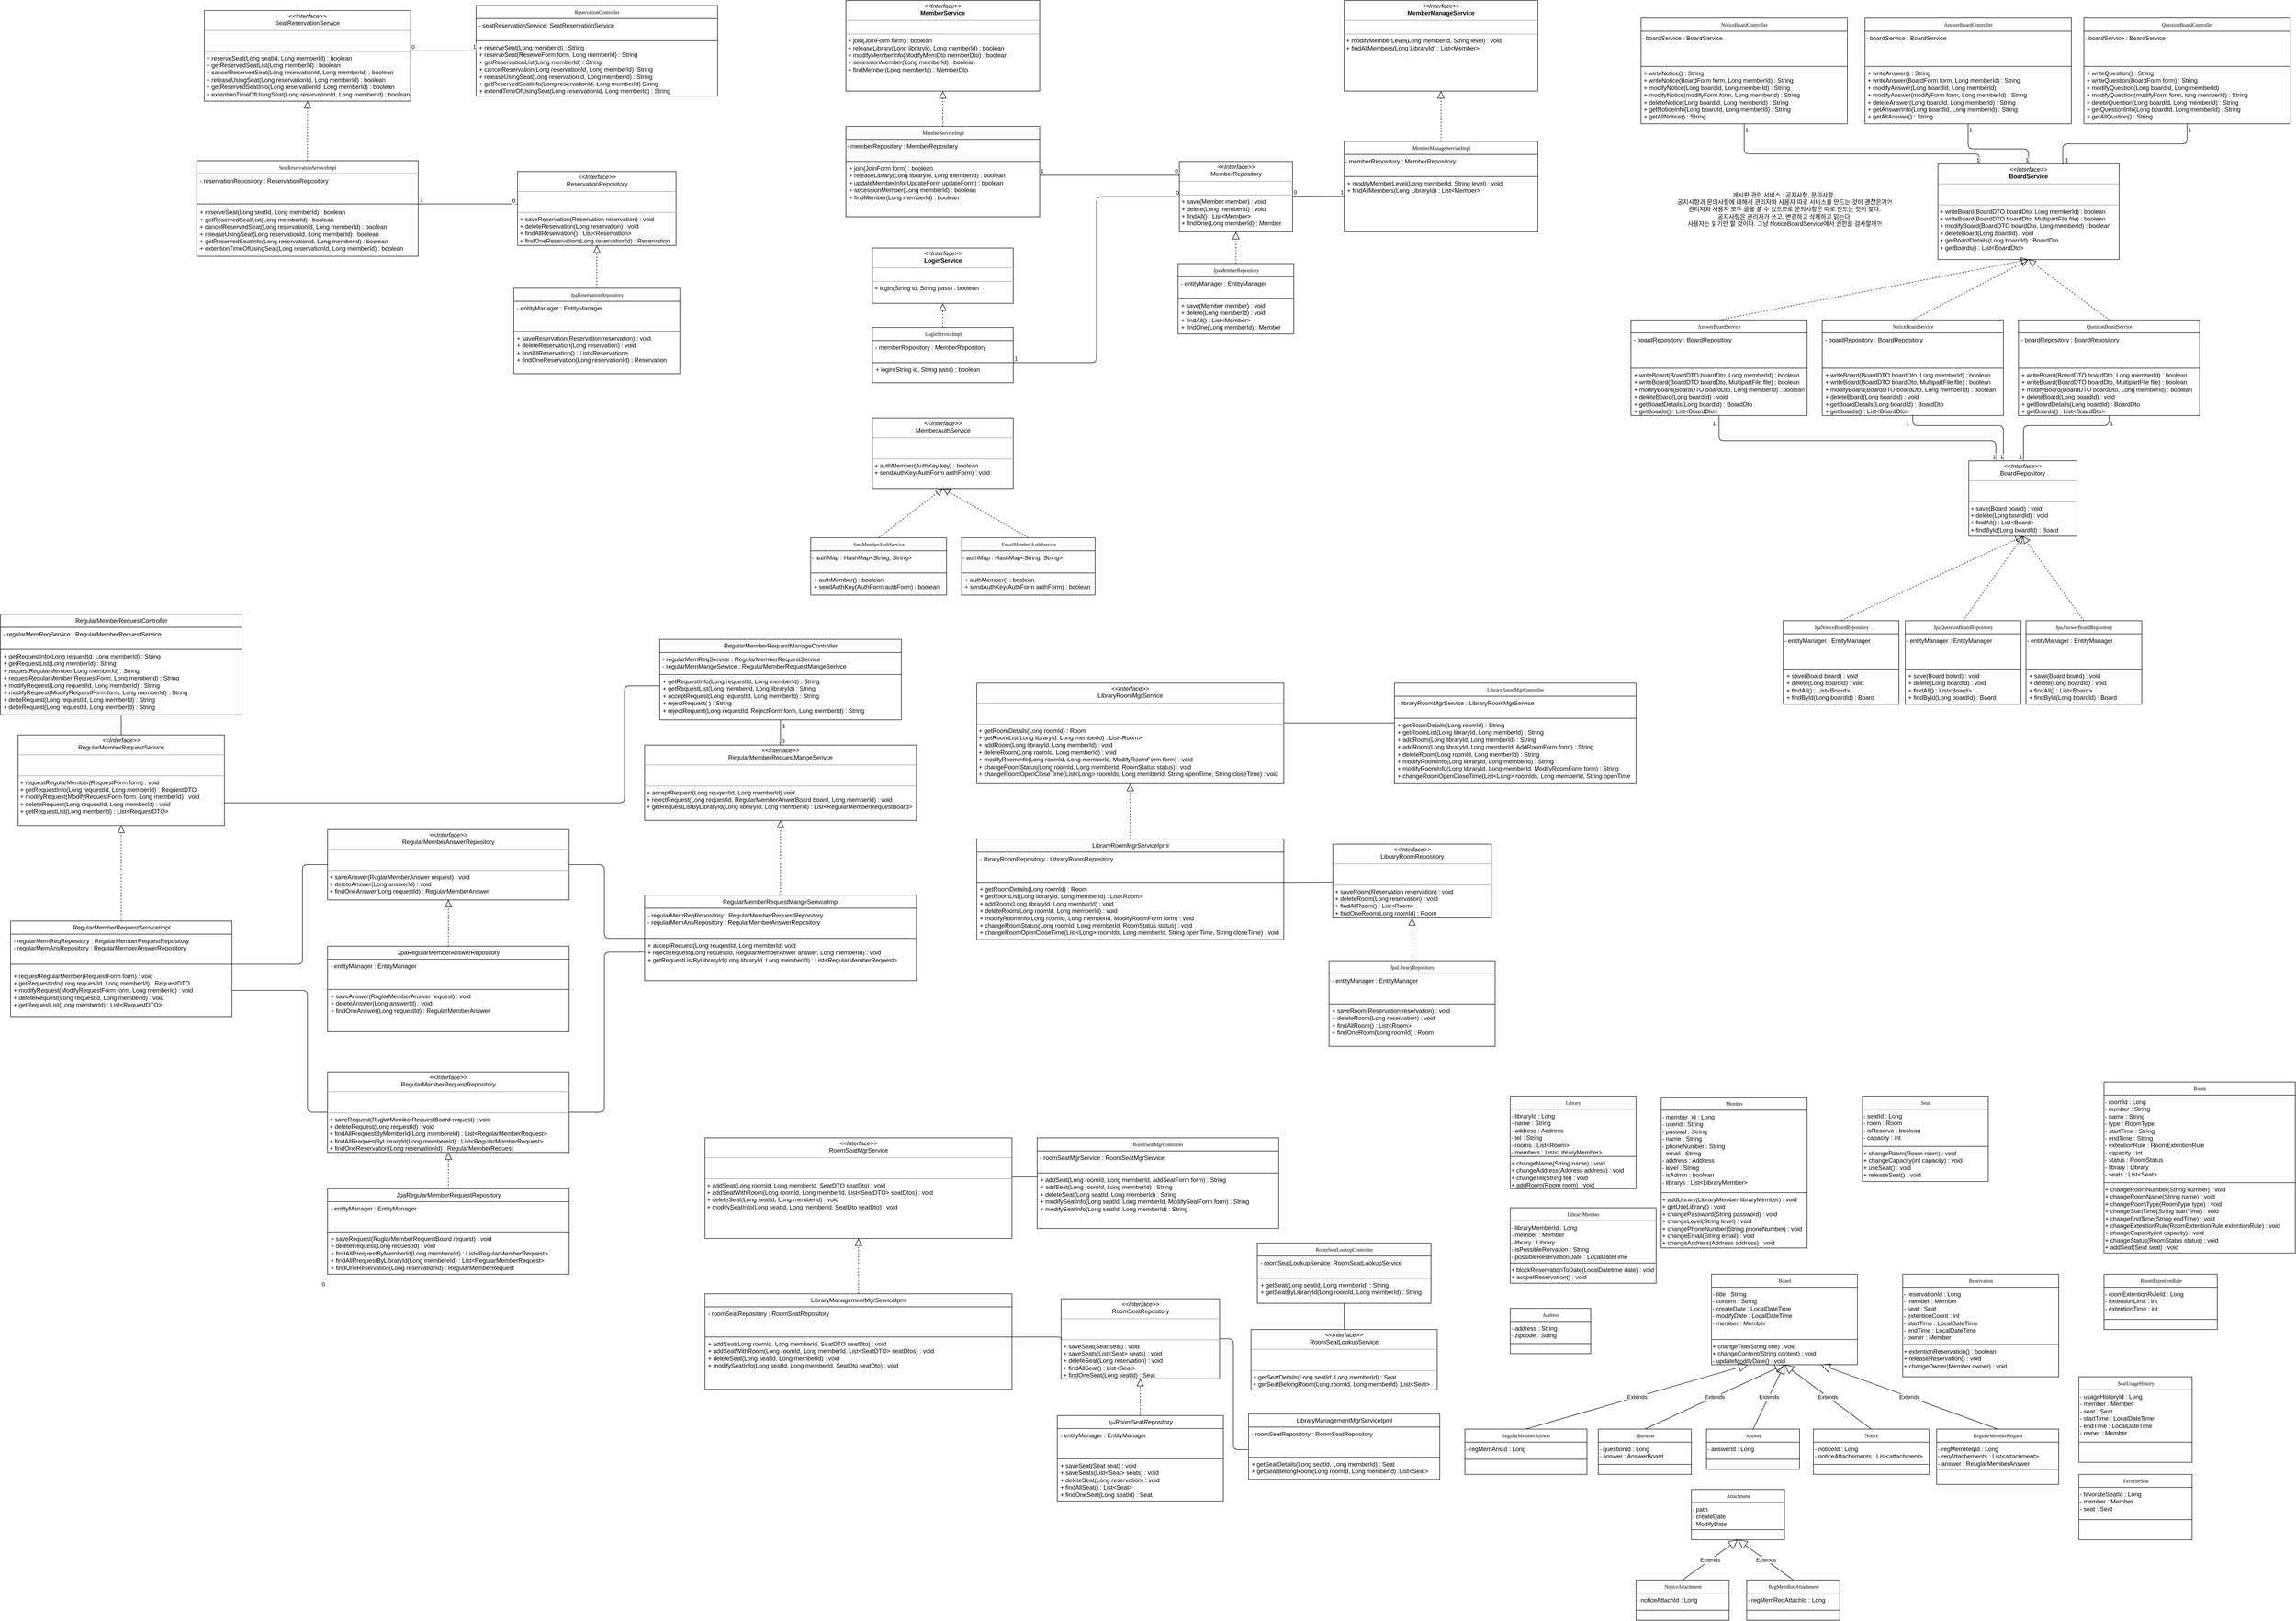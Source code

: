 <mxfile version="14.4.2" type="device"><diagram name="Page-1" id="c4acf3e9-155e-7222-9cf6-157b1a14988f"><mxGraphModel dx="5688" dy="3288" grid="1" gridSize="10" guides="1" tooltips="1" connect="1" arrows="1" fold="1" page="1" pageScale="1" pageWidth="4681" pageHeight="3300" background="#ffffff" math="0" shadow="0"><root><mxCell id="0"/><mxCell id="1" parent="0"/><mxCell id="JYwY58Fg2MvT67EO5YSX-5" value="&lt;p style=&quot;margin: 0px ; margin-top: 4px ; text-align: center&quot;&gt;&lt;i&gt;&amp;lt;&amp;lt;Interface&amp;gt;&amp;gt;&lt;/i&gt;&lt;br&gt;&lt;b&gt;BoardService&lt;/b&gt;&lt;/p&gt;&lt;hr size=&quot;1&quot;&gt;&lt;p style=&quot;margin: 0px ; margin-left: 4px&quot;&gt;&lt;br&gt;&lt;br&gt;&lt;/p&gt;&lt;hr size=&quot;1&quot;&gt;&lt;p style=&quot;margin: 0px ; margin-left: 4px&quot;&gt;+ writeBoard(BoardDTO boardDto, Long memberId) : boolean&lt;/p&gt;&lt;p style=&quot;margin: 0px ; margin-left: 4px&quot;&gt;+ writeBoard(BoardDTO boardDto, MultipartFile file) : boolean&lt;br&gt;&lt;/p&gt;&lt;p style=&quot;margin: 0px ; margin-left: 4px&quot;&gt;+ modifyBoard(BoardDTO boardDto, Long memberId) : boolean&lt;/p&gt;&lt;p style=&quot;margin: 0px ; margin-left: 4px&quot;&gt;+ deleteBoard(Long boardId) : void&lt;/p&gt;&lt;p style=&quot;margin: 0px ; margin-left: 4px&quot;&gt;+ getBoardDetails(Long boardId) : BoardDto&lt;/p&gt;&lt;p style=&quot;margin: 0px ; margin-left: 4px&quot;&gt;+ getBoards() : List&amp;lt;BoardDto&amp;gt;&lt;br&gt;&lt;br&gt;&lt;/p&gt;" style="verticalAlign=top;align=left;overflow=fill;fontSize=12;fontFamily=Helvetica;html=1;rounded=0;shadow=0;comic=0;labelBackgroundColor=none;strokeWidth=1" parent="1" vertex="1"><mxGeometry x="3900" y="355" width="360" height="190" as="geometry"/></mxCell><mxCell id="JYwY58Fg2MvT67EO5YSX-1" value="NoticeBoardService" style="swimlane;html=1;fontStyle=0;childLayout=stackLayout;horizontal=1;startSize=26;fillColor=none;horizontalStack=0;resizeParent=1;resizeLast=0;collapsible=1;marginBottom=0;swimlaneFillColor=#ffffff;rounded=0;shadow=0;comic=0;labelBackgroundColor=none;strokeWidth=1;fontFamily=Verdana;fontSize=10;align=center;" parent="1" vertex="1"><mxGeometry x="3670" y="665" width="360" height="190" as="geometry"/></mxCell><mxCell id="LQoWOEpbrwDkAnCj8dgh-3" value="&amp;nbsp;- boardRepository : BoardRepository" style="text;whiteSpace=wrap;html=1;strokeColor=#000000;" parent="JYwY58Fg2MvT67EO5YSX-1" vertex="1"><mxGeometry y="26" width="360" height="70" as="geometry"/></mxCell><mxCell id="LQoWOEpbrwDkAnCj8dgh-4" value="&lt;p style=&quot;margin: 0px 0px 0px 4px&quot;&gt;+ writeBoard(BoardDTO boardDto, Long memberId) : boolean&lt;/p&gt;&lt;p style=&quot;margin: 0px 0px 0px 4px&quot;&gt;+ writeBoard(BoardDTO boardDto, MultipartFile file) : boolean&lt;br&gt;&lt;/p&gt;&lt;p style=&quot;margin: 0px 0px 0px 4px&quot;&gt;+ modifyBoard(BoardDTO boardDto, Long memberId) : boolean&lt;/p&gt;&lt;p style=&quot;margin: 0px 0px 0px 4px&quot;&gt;+ deleteBoard(Long boardId) : void&lt;/p&gt;&lt;p style=&quot;margin: 0px 0px 0px 4px&quot;&gt;+ getBoardDetails(Long boardId) : BoardDto&lt;/p&gt;&lt;p style=&quot;margin: 0px 0px 0px 4px&quot;&gt;+ getBoards() : List&amp;lt;BoardDto&amp;gt;&lt;/p&gt;" style="text;whiteSpace=wrap;html=1;strokeColor=#000000;" parent="JYwY58Fg2MvT67EO5YSX-1" vertex="1"><mxGeometry y="96" width="360" height="94" as="geometry"/></mxCell><mxCell id="JYwY58Fg2MvT67EO5YSX-6" value="NoticeBoardController" style="swimlane;html=1;fontStyle=0;childLayout=stackLayout;horizontal=1;startSize=26;fillColor=none;horizontalStack=0;resizeParent=1;resizeLast=0;collapsible=1;marginBottom=0;swimlaneFillColor=#ffffff;rounded=0;shadow=0;comic=0;labelBackgroundColor=none;strokeWidth=1;fontFamily=Verdana;fontSize=10;align=center;" parent="1" vertex="1"><mxGeometry x="3310" y="65" width="410" height="210" as="geometry"/></mxCell><mxCell id="LQoWOEpbrwDkAnCj8dgh-22" value="- boardService : BoardService" style="text;whiteSpace=wrap;html=1;strokeColor=#000000;" parent="JYwY58Fg2MvT67EO5YSX-6" vertex="1"><mxGeometry y="26" width="410" height="70" as="geometry"/></mxCell><mxCell id="LQoWOEpbrwDkAnCj8dgh-27" value="&amp;nbsp;+ wirteNotice() : String&lt;br&gt;&amp;nbsp;+ writeNotice(BoardForm form, Long memberId) : String&lt;br&gt;&amp;nbsp;+ modifyNotice(Long boardId, Long memberId) : String&lt;br&gt;&amp;nbsp;+ modifyNotice(modifyForm form, Long memberId) : String&lt;br&gt;&amp;nbsp;+ deleteNotice(Long boardId, Long memberId) : String&lt;br&gt;&amp;nbsp;+ getNoticeInfo(Long boardId, Long memberId) : String&lt;br&gt;&amp;nbsp;+ getAllNotice() : String" style="text;whiteSpace=wrap;html=1;strokeColor=#000000;" parent="JYwY58Fg2MvT67EO5YSX-6" vertex="1"><mxGeometry y="96" width="410" height="114" as="geometry"/></mxCell><mxCell id="JYwY58Fg2MvT67EO5YSX-11" value="&lt;p style=&quot;margin: 0px ; margin-top: 4px ; text-align: center&quot;&gt;&lt;i&gt;&amp;lt;&amp;lt;Interface&amp;gt;&amp;gt;&lt;/i&gt;&lt;br&gt;ReservationRepository&lt;/p&gt;&lt;hr size=&quot;1&quot;&gt;&lt;p style=&quot;margin: 0px ; margin-left: 4px&quot;&gt;&lt;br&gt;&lt;br&gt;&lt;/p&gt;&lt;hr size=&quot;1&quot;&gt;&lt;p style=&quot;margin: 0px ; margin-left: 4px&quot;&gt;+ saveReservation(Reservation reservation) : void&lt;/p&gt;&lt;p style=&quot;margin: 0px ; margin-left: 4px&quot;&gt;+ deleteReservation(Long reservation) : void&lt;/p&gt;&lt;p style=&quot;margin: 0px ; margin-left: 4px&quot;&gt;+ findAllReservation() : List&amp;lt;Reservation&amp;gt;&amp;nbsp;&lt;/p&gt;&lt;p style=&quot;margin: 0px ; margin-left: 4px&quot;&gt;+ findOneReservation(Long reservationId) : Reservation&lt;br&gt;&lt;br&gt;&lt;/p&gt;" style="verticalAlign=top;align=left;overflow=fill;fontSize=12;fontFamily=Helvetica;html=1;rounded=0;shadow=0;comic=0;labelBackgroundColor=none;strokeWidth=1" parent="1" vertex="1"><mxGeometry x="1077.5" y="370" width="315" height="147" as="geometry"/></mxCell><mxCell id="JYwY58Fg2MvT67EO5YSX-12" value="ReservationController" style="swimlane;html=1;fontStyle=0;childLayout=stackLayout;horizontal=1;startSize=26;fillColor=none;horizontalStack=0;resizeParent=1;resizeLast=0;collapsible=1;marginBottom=0;swimlaneFillColor=#ffffff;rounded=0;shadow=0;comic=0;labelBackgroundColor=none;strokeWidth=1;fontFamily=Verdana;fontSize=10;align=center;" parent="1" vertex="1"><mxGeometry x="995" y="40" width="480" height="180" as="geometry"/></mxCell><mxCell id="1Po3y0CyN8e2xpXu32d6-2" value="&amp;nbsp;- seatReservationService:&amp;nbsp;&lt;span style=&quot;text-align: center&quot;&gt;SeatReservationService&lt;br&gt;&lt;br&gt;&lt;/span&gt;" style="text;html=1;fillColor=none;align=left;verticalAlign=top;whiteSpace=wrap;rounded=0;strokeColor=#000000;" parent="JYwY58Fg2MvT67EO5YSX-12" vertex="1"><mxGeometry y="26" width="480" height="44" as="geometry"/></mxCell><mxCell id="1Po3y0CyN8e2xpXu32d6-5" value="&lt;p style=&quot;margin: 0px 0px 0px 4px&quot;&gt;+ reserveSeat(Long memberId) : String&lt;/p&gt;&lt;p style=&quot;margin: 0px 0px 0px 4px&quot;&gt;+ reserveSeat(ReserveForm form, Long memberId) : String&lt;/p&gt;&lt;p style=&quot;margin: 0px 0px 0px 4px&quot;&gt;+ getReservationList(Long memberId) : String&lt;/p&gt;&lt;p style=&quot;margin: 0px 0px 0px 4px&quot;&gt;+ cancelReservation(Long reservationId, Long memberId) :String&lt;/p&gt;&lt;p style=&quot;margin: 0px 0px 0px 4px&quot;&gt;+ releaseUsingSeat(Long reservationId, Long memberId) : String&lt;/p&gt;&lt;p style=&quot;margin: 0px 0px 0px 4px&quot;&gt;+ getReservedSeatInfo(Long reservationId, Long memberId) String&lt;/p&gt;&lt;p style=&quot;margin: 0px 0px 0px 4px&quot;&gt;+ extendTimeOfUsingSeat(Long reservationId, Long memberId) : String&lt;/p&gt;&lt;p style=&quot;margin: 0px 0px 0px 4px&quot;&gt;&lt;br&gt;&lt;/p&gt;" style="text;html=1;fillColor=none;align=left;verticalAlign=top;whiteSpace=wrap;rounded=0;strokeColor=#000000;" parent="JYwY58Fg2MvT67EO5YSX-12" vertex="1"><mxGeometry y="70" width="480" height="110" as="geometry"/></mxCell><mxCell id="JYwY58Fg2MvT67EO5YSX-13" value="SeatReservationServiceImpl" style="swimlane;html=1;fontStyle=0;childLayout=stackLayout;horizontal=1;startSize=26;fillColor=none;horizontalStack=0;resizeParent=1;resizeLast=0;collapsible=1;marginBottom=0;swimlaneFillColor=#ffffff;rounded=0;shadow=0;comic=0;labelBackgroundColor=none;strokeWidth=1;fontFamily=Verdana;fontSize=10;align=center;" parent="1" vertex="1"><mxGeometry x="440" y="348.5" width="440" height="190" as="geometry"/></mxCell><mxCell id="1Po3y0CyN8e2xpXu32d6-6" value="&lt;p style=&quot;margin: 0px 0px 0px 4px&quot;&gt;- reservationRepository : ReservationRepository&lt;/p&gt;" style="text;html=1;fillColor=none;align=left;verticalAlign=top;whiteSpace=wrap;rounded=0;strokeColor=#000000;" parent="JYwY58Fg2MvT67EO5YSX-13" vertex="1"><mxGeometry y="26" width="440" height="60" as="geometry"/></mxCell><mxCell id="1Po3y0CyN8e2xpXu32d6-3" value="&lt;p style=&quot;margin: 0px 0px 0px 4px&quot;&gt;+ reserveSeat(Long seatId, Long memberId) : boolean&lt;/p&gt;&lt;p style=&quot;margin: 0px 0px 0px 4px&quot;&gt;+ getReservedSeatList(Long memberId) : boolean&lt;/p&gt;&lt;p style=&quot;margin: 0px 0px 0px 4px&quot;&gt;+ cancelReservedSeat(Long reservationId, Long memberId) : boolean&lt;/p&gt;&lt;p style=&quot;margin: 0px 0px 0px 4px&quot;&gt;+ releaseUsingSeat(Long reservationId, Long memberId) : boolean&lt;/p&gt;&lt;p style=&quot;margin: 0px 0px 0px 4px&quot;&gt;+ getReservedSeatInfo(Long reservationId, Long memberId) : boolean&lt;/p&gt;&lt;p style=&quot;margin: 0px 0px 0px 4px&quot;&gt;&lt;span&gt;+ extentionTimeOfUsingSeat(Long reservationId, Long memberId) : boolean&lt;/span&gt;&lt;br&gt;&lt;/p&gt;" style="text;html=1;fillColor=none;align=left;verticalAlign=middle;whiteSpace=wrap;rounded=0;strokeColor=#000000;" parent="JYwY58Fg2MvT67EO5YSX-13" vertex="1"><mxGeometry y="86" width="440" height="104" as="geometry"/></mxCell><mxCell id="JYwY58Fg2MvT67EO5YSX-15" value="&lt;p style=&quot;margin: 0px ; margin-top: 4px ; text-align: center&quot;&gt;&lt;i&gt;&amp;lt;&amp;lt;Interface&amp;gt;&amp;gt;&lt;/i&gt;&lt;br&gt;BoardRepository&lt;/p&gt;&lt;hr size=&quot;1&quot;&gt;&lt;p style=&quot;margin: 0px ; margin-left: 4px&quot;&gt;&lt;br&gt;&lt;br&gt;&lt;/p&gt;&lt;hr size=&quot;1&quot;&gt;&lt;p style=&quot;margin: 0px ; margin-left: 4px&quot;&gt;+ save(Board board) : void&lt;/p&gt;&lt;p style=&quot;margin: 0px ; margin-left: 4px&quot;&gt;+ delete(Long boardId) : void&lt;/p&gt;&lt;p style=&quot;margin: 0px ; margin-left: 4px&quot;&gt;+ findAll() : List&amp;lt;Board&amp;gt;&lt;/p&gt;&lt;p style=&quot;margin: 0px ; margin-left: 4px&quot;&gt;+ findById(Long boardId) : Board&lt;br&gt;&lt;br&gt;&lt;/p&gt;" style="verticalAlign=top;align=left;overflow=fill;fontSize=12;fontFamily=Helvetica;html=1;rounded=0;shadow=0;comic=0;labelBackgroundColor=none;strokeWidth=1" parent="1" vertex="1"><mxGeometry x="3961.25" y="945" width="215" height="150" as="geometry"/></mxCell><mxCell id="JYwY58Fg2MvT67EO5YSX-16" value="JpaNoticeBoardRepository" style="swimlane;html=1;fontStyle=0;childLayout=stackLayout;horizontal=1;startSize=26;fillColor=none;horizontalStack=0;resizeParent=1;resizeLast=0;collapsible=1;marginBottom=0;swimlaneFillColor=#ffffff;rounded=0;shadow=0;comic=0;labelBackgroundColor=none;strokeWidth=1;fontFamily=Verdana;fontSize=10;align=center;" parent="1" vertex="1"><mxGeometry x="3592.5" y="1263" width="230" height="166" as="geometry"/></mxCell><mxCell id="LQoWOEpbrwDkAnCj8dgh-14" value="- entityManager : EntityManager&lt;span style=&quot;color: rgba(0 , 0 , 0 , 0) ; font-family: monospace ; font-size: 0px&quot;&gt;%3CmxGraphModel%3E%3Croot%3E%3CmxCell%20id%3D%220%22%2F%3E%3CmxCell%20id%3D%221%22%20parent%3D%220%22%2F%3E%3CmxCell%20id%3D%222%22%20value%3D%22%26amp%3Bnbsp%3B-%20boardRepository%20%3A%20BoardRepository%22%20style%3D%22text%3BwhiteSpace%3Dwrap%3Bhtml%3D1%3BstrokeColor%3D%23000000%3B%22%20vertex%3D%221%22%20parent%3D%221%22%3E%3CmxGeometry%20x%3D%221360%22%20y%3D%221346%22%20width%3D%22330%22%20height%3D%2270%22%20as%3D%22geometry%22%2F%3E%3C%2FmxCell%3E%3C%2Froot%3E%3C%2FmxGraphModel%3E&lt;/span&gt;" style="text;whiteSpace=wrap;html=1;strokeColor=#000000;" parent="JYwY58Fg2MvT67EO5YSX-16" vertex="1"><mxGeometry y="26" width="230" height="70" as="geometry"/></mxCell><mxCell id="LQoWOEpbrwDkAnCj8dgh-15" value="&lt;p style=&quot;margin: 0px 0px 0px 4px&quot;&gt;+ save(Board board) : void&lt;/p&gt;&lt;p style=&quot;margin: 0px 0px 0px 4px&quot;&gt;+ delete(Long boardId) : void&lt;/p&gt;&lt;p style=&quot;margin: 0px 0px 0px 4px&quot;&gt;+ findAll() : List&amp;lt;Board&amp;gt;&lt;/p&gt;&lt;p style=&quot;margin: 0px 0px 0px 4px&quot;&gt;+ findById(Long boardId) : Board&lt;/p&gt;" style="text;whiteSpace=wrap;html=1;strokeColor=#000000;" parent="JYwY58Fg2MvT67EO5YSX-16" vertex="1"><mxGeometry y="96" width="230" height="70" as="geometry"/></mxCell><mxCell id="JYwY58Fg2MvT67EO5YSX-17" value="JpaReservationRepository" style="swimlane;html=1;fontStyle=0;childLayout=stackLayout;horizontal=1;startSize=26;fillColor=none;horizontalStack=0;resizeParent=1;resizeLast=0;collapsible=1;marginBottom=0;swimlaneFillColor=#ffffff;rounded=0;shadow=0;comic=0;labelBackgroundColor=none;strokeWidth=1;fontFamily=Verdana;fontSize=10;align=center;" parent="1" vertex="1"><mxGeometry x="1070" y="602" width="330" height="170" as="geometry"/></mxCell><mxCell id="1Po3y0CyN8e2xpXu32d6-10" value="&lt;p style=&quot;margin: 0px 0px 0px 4px&quot;&gt;- entityManager : EntityManager&lt;/p&gt;" style="text;html=1;fillColor=none;align=left;verticalAlign=top;whiteSpace=wrap;rounded=0;strokeColor=#000000;" parent="JYwY58Fg2MvT67EO5YSX-17" vertex="1"><mxGeometry y="26" width="330" height="60" as="geometry"/></mxCell><mxCell id="1Po3y0CyN8e2xpXu32d6-9" value="&lt;p style=&quot;margin: 0px 0px 0px 4px&quot;&gt;+ saveReservation(Reservation reservation) : void&lt;/p&gt;&lt;p style=&quot;margin: 0px 0px 0px 4px&quot;&gt;+ deleteReservation(Long reservation) : void&lt;/p&gt;&lt;p style=&quot;margin: 0px 0px 0px 4px&quot;&gt;+ findAllReservation() : List&amp;lt;Reservation&amp;gt;&amp;nbsp;&lt;/p&gt;&lt;p style=&quot;margin: 0px 0px 0px 4px&quot;&gt;+ findOneReservation(Long reservationId) : Reservation&lt;/p&gt;" style="text;html=1;fillColor=none;align=left;verticalAlign=top;whiteSpace=wrap;rounded=0;strokeColor=#000000;" parent="JYwY58Fg2MvT67EO5YSX-17" vertex="1"><mxGeometry y="86" width="330" height="84" as="geometry"/></mxCell><mxCell id="JYwY58Fg2MvT67EO5YSX-18" value="&lt;p style=&quot;margin: 0px ; margin-top: 4px ; text-align: center&quot;&gt;&lt;i&gt;&amp;lt;&amp;lt;Interface&amp;gt;&amp;gt;&lt;/i&gt;&lt;br&gt;&lt;b&gt;MemberService&lt;/b&gt;&lt;/p&gt;&lt;hr size=&quot;1&quot;&gt;&lt;p style=&quot;margin: 0px ; margin-left: 4px&quot;&gt;&lt;br&gt;&lt;/p&gt;&lt;hr size=&quot;1&quot;&gt;&lt;p style=&quot;margin: 0px ; margin-left: 4px&quot;&gt;&lt;span&gt;+ join(JoinForm form) : boolean&lt;/span&gt;&lt;br&gt;&lt;/p&gt;&lt;p style=&quot;margin: 0px ; margin-left: 4px&quot;&gt;&lt;span&gt;+ releaseLibrary(Long libraryId, Long memberId) : boolean&lt;/span&gt;&lt;br&gt;&lt;/p&gt;&lt;p style=&quot;margin: 0px ; margin-left: 4px&quot;&gt;+ modifyMemberInfo(ModifyMemDto memberDto) : boolean&lt;/p&gt;&lt;p style=&quot;margin: 0px ; margin-left: 4px&quot;&gt;+ secessionMember(Long memberId) : boolean&lt;/p&gt;&lt;p style=&quot;margin: 0px ; margin-left: 4px&quot;&gt;&lt;span&gt;+ findMember(Long memberId) : MemberDto&lt;/span&gt;&lt;br&gt;&lt;/p&gt;" style="verticalAlign=top;align=left;overflow=fill;fontSize=12;fontFamily=Helvetica;html=1;rounded=0;shadow=0;comic=0;labelBackgroundColor=none;strokeWidth=1" parent="1" vertex="1"><mxGeometry x="1730" y="30" width="385" height="180" as="geometry"/></mxCell><mxCell id="JYwY58Fg2MvT67EO5YSX-21" value="&lt;p style=&quot;margin: 0px ; margin-top: 4px ; text-align: center&quot;&gt;&lt;i&gt;&amp;lt;&amp;lt;Interface&amp;gt;&amp;gt;&lt;/i&gt;&lt;br&gt;MemberRepository&lt;/p&gt;&lt;hr size=&quot;1&quot;&gt;&lt;p style=&quot;margin: 0px ; margin-left: 4px&quot;&gt;&lt;br&gt;&lt;/p&gt;&lt;hr size=&quot;1&quot;&gt;&lt;p style=&quot;margin: 0px ; margin-left: 4px&quot;&gt;+ save(Member member) : void&lt;/p&gt;&lt;p style=&quot;margin: 0px ; margin-left: 4px&quot;&gt;+ delete(Long memberId) : void&lt;/p&gt;&lt;p style=&quot;margin: 0px ; margin-left: 4px&quot;&gt;+ findAll() : List&amp;lt;Member&amp;gt;&lt;/p&gt;&lt;p style=&quot;margin: 0px ; margin-left: 4px&quot;&gt;+ findOne(Long memberId) : Member&lt;/p&gt;" style="verticalAlign=top;align=left;overflow=fill;fontSize=12;fontFamily=Helvetica;html=1;rounded=0;shadow=0;comic=0;labelBackgroundColor=none;strokeWidth=1" parent="1" vertex="1"><mxGeometry x="2392.5" y="350" width="225" height="140" as="geometry"/></mxCell><mxCell id="JYwY58Fg2MvT67EO5YSX-20" value="MemberServiceImpl" style="swimlane;html=1;fontStyle=0;childLayout=stackLayout;horizontal=1;startSize=26;fillColor=none;horizontalStack=0;resizeParent=1;resizeLast=0;collapsible=1;marginBottom=0;swimlaneFillColor=#ffffff;rounded=0;shadow=0;comic=0;labelBackgroundColor=none;strokeWidth=1;fontFamily=Verdana;fontSize=10;align=center;" parent="1" vertex="1"><mxGeometry x="1730" y="280" width="385" height="180" as="geometry"/></mxCell><mxCell id="FYDScDOwtuk2mLoqaVdQ-5" value="- memberRepository : MemberRepository" style="text;whiteSpace=wrap;html=1;strokeWidth=1;strokeColor=#000000;" parent="JYwY58Fg2MvT67EO5YSX-20" vertex="1"><mxGeometry y="26" width="385" height="44" as="geometry"/></mxCell><mxCell id="FYDScDOwtuk2mLoqaVdQ-6" value="&lt;p style=&quot;margin: 0px 0px 0px 4px&quot;&gt;&lt;span&gt;+ join(JoinForm form) : boolean&lt;/span&gt;&lt;br&gt;&lt;/p&gt;&lt;p style=&quot;margin: 0px 0px 0px 4px&quot;&gt;&lt;span&gt;+ releaseLibrary(Long libraryId, Long memberId) : boolean&lt;/span&gt;&lt;br&gt;&lt;/p&gt;&lt;p style=&quot;margin: 0px 0px 0px 4px&quot;&gt;+ updateMemberInfo(UpdateForm updateForm) : boolean&lt;/p&gt;&lt;p style=&quot;margin: 0px 0px 0px 4px&quot;&gt;+ secessionMember(Long memberId) : boolean&lt;/p&gt;&lt;p style=&quot;margin: 0px 0px 0px 4px&quot;&gt;&lt;span&gt;+ findMember(Long memberId) : boolean&lt;/span&gt;&lt;br&gt;&lt;/p&gt;" style="text;whiteSpace=wrap;html=1;strokeWidth=1;strokeColor=#000000;" parent="JYwY58Fg2MvT67EO5YSX-20" vertex="1"><mxGeometry y="70" width="385" height="110" as="geometry"/></mxCell><mxCell id="JYwY58Fg2MvT67EO5YSX-23" value="&lt;p style=&quot;margin: 0px ; margin-top: 4px ; text-align: center&quot;&gt;&lt;i&gt;&amp;lt;&amp;lt;Interface&amp;gt;&amp;gt;&lt;/i&gt;&lt;br&gt;MemberAuthService&lt;/p&gt;&lt;hr size=&quot;1&quot;&gt;&lt;p style=&quot;margin: 0px ; margin-left: 4px&quot;&gt;&lt;br&gt;&lt;br&gt;&lt;/p&gt;&lt;hr size=&quot;1&quot;&gt;&lt;p style=&quot;margin: 0px ; margin-left: 4px&quot;&gt;+ authMember(AuthKey key) : boolean&lt;/p&gt;&lt;p style=&quot;margin: 0px ; margin-left: 4px&quot;&gt;+ sendAuthKey(AuthForm authForm) : void&lt;br&gt;&lt;br&gt;&lt;/p&gt;" style="verticalAlign=top;align=left;overflow=fill;fontSize=12;fontFamily=Helvetica;html=1;rounded=0;shadow=0;comic=0;labelBackgroundColor=none;strokeWidth=1" parent="1" vertex="1"><mxGeometry x="1782.5" y="860" width="280" height="140" as="geometry"/></mxCell><mxCell id="JYwY58Fg2MvT67EO5YSX-24" value="JpaMemberRepository" style="swimlane;html=1;fontStyle=0;childLayout=stackLayout;horizontal=1;startSize=26;fillColor=none;horizontalStack=0;resizeParent=1;resizeLast=0;collapsible=1;marginBottom=0;swimlaneFillColor=#ffffff;rounded=0;shadow=0;comic=0;labelBackgroundColor=none;strokeWidth=1;fontFamily=Verdana;fontSize=10;align=center;" parent="1" vertex="1"><mxGeometry x="2390" y="553" width="230" height="140" as="geometry"/></mxCell><mxCell id="l950HwIEfaTfYwo0oghI-3" value="&amp;nbsp;- entityManager : EntityManager" style="text;whiteSpace=wrap;html=1;strokeColor=#000000;" parent="JYwY58Fg2MvT67EO5YSX-24" vertex="1"><mxGeometry y="26" width="230" height="44" as="geometry"/></mxCell><mxCell id="l950HwIEfaTfYwo0oghI-4" value="&lt;p style=&quot;margin: 0px 0px 0px 4px&quot;&gt;+ save(Member member) : void&lt;/p&gt;&lt;p style=&quot;margin: 0px 0px 0px 4px&quot;&gt;+ delete(Long memberId) : void&lt;/p&gt;&lt;p style=&quot;margin: 0px 0px 0px 4px&quot;&gt;+ findAll() : List&amp;lt;Member&amp;gt;&lt;/p&gt;&lt;p style=&quot;margin: 0px 0px 0px 4px&quot;&gt;+ findOne(Long memberId) : Member&lt;/p&gt;" style="text;whiteSpace=wrap;html=1;strokeColor=#000000;" parent="JYwY58Fg2MvT67EO5YSX-24" vertex="1"><mxGeometry y="70" width="230" height="70" as="geometry"/></mxCell><mxCell id="JYwY58Fg2MvT67EO5YSX-22" value="SmsMemberAuthService" style="swimlane;html=1;fontStyle=0;childLayout=stackLayout;horizontal=1;startSize=26;fillColor=none;horizontalStack=0;resizeParent=1;resizeLast=0;collapsible=1;marginBottom=0;swimlaneFillColor=#ffffff;rounded=0;shadow=0;comic=0;labelBackgroundColor=none;strokeWidth=1;fontFamily=Verdana;fontSize=10;align=center;" parent="1" vertex="1"><mxGeometry x="1660" y="1098" width="270" height="114" as="geometry"/></mxCell><mxCell id="l950HwIEfaTfYwo0oghI-6" value="- authMap : HashMap&amp;lt;String, String&amp;gt;" style="text;whiteSpace=wrap;html=1;strokeColor=#000000;" parent="JYwY58Fg2MvT67EO5YSX-22" vertex="1"><mxGeometry y="26" width="270" height="44" as="geometry"/></mxCell><mxCell id="l950HwIEfaTfYwo0oghI-7" value="&lt;p style=&quot;margin: 0px 0px 0px 4px&quot;&gt;+ authMember() : boolean&lt;/p&gt;&lt;p style=&quot;margin: 0px 0px 0px 4px&quot;&gt;+ sendAuthKey(AuthForm authForm) : boolean&lt;/p&gt;" style="text;whiteSpace=wrap;html=1;strokeColor=#000000;" parent="JYwY58Fg2MvT67EO5YSX-22" vertex="1"><mxGeometry y="70" width="270" height="44" as="geometry"/></mxCell><mxCell id="JYwY58Fg2MvT67EO5YSX-25" value="EmailMemberAuthService" style="swimlane;html=1;fontStyle=0;childLayout=stackLayout;horizontal=1;startSize=26;fillColor=none;horizontalStack=0;resizeParent=1;resizeLast=0;collapsible=1;marginBottom=0;swimlaneFillColor=#ffffff;rounded=0;shadow=0;comic=0;labelBackgroundColor=none;strokeWidth=1;fontFamily=Verdana;fontSize=10;align=center;" parent="1" vertex="1"><mxGeometry x="1960" y="1098" width="265" height="114" as="geometry"/></mxCell><mxCell id="l950HwIEfaTfYwo0oghI-8" value="&lt;span&gt;- authMap : HashMap&amp;lt;String, String&amp;gt;&lt;/span&gt;" style="text;whiteSpace=wrap;html=1;strokeColor=#000000;" parent="JYwY58Fg2MvT67EO5YSX-25" vertex="1"><mxGeometry y="26" width="265" height="44" as="geometry"/></mxCell><mxCell id="l950HwIEfaTfYwo0oghI-9" value="&lt;p style=&quot;margin: 0px 0px 0px 4px&quot;&gt;+ authMember() : boolean&lt;/p&gt;&lt;p style=&quot;margin: 0px 0px 0px 4px&quot;&gt;+ sendAuthKey(AuthForm authForm) : boolean&lt;/p&gt;" style="text;whiteSpace=wrap;html=1;strokeColor=#000000;" parent="JYwY58Fg2MvT67EO5YSX-25" vertex="1"><mxGeometry y="70" width="265" height="44" as="geometry"/></mxCell><mxCell id="JYwY58Fg2MvT67EO5YSX-31" value="Library" style="swimlane;html=1;fontStyle=0;childLayout=stackLayout;horizontal=1;startSize=26;fillColor=none;horizontalStack=0;resizeParent=1;resizeLast=0;collapsible=1;marginBottom=0;swimlaneFillColor=#ffffff;rounded=0;shadow=0;comic=0;labelBackgroundColor=none;strokeWidth=1;fontFamily=Verdana;fontSize=10;align=center;" parent="1" vertex="1"><mxGeometry x="3050" y="2208" width="250" height="184" as="geometry"/></mxCell><mxCell id="FYDScDOwtuk2mLoqaVdQ-15" value="- libraryId : Long&lt;br&gt;- name : String&lt;br&gt;- address : Address&lt;br&gt;- tel : String&lt;br&gt;- rooms : List&amp;lt;Room&amp;gt;&lt;br&gt;- members : List&amp;lt;LibraryMember&amp;gt;" style="text;whiteSpace=wrap;html=1;strokeColor=#000000;" parent="JYwY58Fg2MvT67EO5YSX-31" vertex="1"><mxGeometry y="26" width="250" height="94" as="geometry"/></mxCell><mxCell id="FYDScDOwtuk2mLoqaVdQ-16" value="+ changeName(String name) : void&lt;br&gt;+ changeAddress(Address address) : void&lt;br&gt;+ changeTel(String tel) : void&lt;br&gt;+ addRoom(Room room) : void" style="text;whiteSpace=wrap;html=1;strokeColor=#000000;" parent="JYwY58Fg2MvT67EO5YSX-31" vertex="1"><mxGeometry y="120" width="250" height="64" as="geometry"/></mxCell><mxCell id="JYwY58Fg2MvT67EO5YSX-32" value="Room" style="swimlane;html=1;fontStyle=0;childLayout=stackLayout;horizontal=1;startSize=26;fillColor=none;horizontalStack=0;resizeParent=1;resizeLast=0;collapsible=1;marginBottom=0;swimlaneFillColor=#ffffff;rounded=0;shadow=0;comic=0;labelBackgroundColor=none;strokeWidth=1;fontFamily=Verdana;fontSize=10;align=center;" parent="1" vertex="1"><mxGeometry x="4230" y="2180" width="380" height="340" as="geometry"/></mxCell><mxCell id="FYDScDOwtuk2mLoqaVdQ-20" value="- roomId : Long&lt;br&gt;- number : String&lt;br&gt;- name : String&lt;br&gt;- type : RoomType&lt;br&gt;- startTime : String&lt;br&gt;- endTime : String&lt;br&gt;- extentionRule : RoomExtentionRule&lt;br&gt;- capacity : int&lt;br&gt;- status : RoomStatus&lt;br&gt;- library : Library&lt;br&gt;- seats : List&amp;lt;Seat&amp;gt;" style="text;whiteSpace=wrap;html=1;strokeColor=#000000;" parent="JYwY58Fg2MvT67EO5YSX-32" vertex="1"><mxGeometry y="26" width="380" height="174" as="geometry"/></mxCell><mxCell id="FYDScDOwtuk2mLoqaVdQ-21" value="+ changeRoomNumber(String number) : void&lt;br&gt;+ changeRoomName(String name) : void&lt;br&gt;+ changeRoomType(RoomType type) : void&lt;br&gt;+ changeStartTime(String startTime) : void&lt;br&gt;+ changeEndTime(String endTime) : void&lt;br&gt;+ changeExtentionRule(RoomExtentionRule extentionRule) : void&lt;br&gt;+ changeCapacity(int capacity) : void&lt;br&gt;+ changeStatus(RoomStatus status) : void&lt;br&gt;+ addSeat(Seat seat) : void" style="text;whiteSpace=wrap;html=1;strokeColor=#000000;" parent="JYwY58Fg2MvT67EO5YSX-32" vertex="1"><mxGeometry y="200" width="380" height="140" as="geometry"/></mxCell><mxCell id="JYwY58Fg2MvT67EO5YSX-33" value="Seat" style="swimlane;html=1;fontStyle=0;childLayout=stackLayout;horizontal=1;startSize=26;fillColor=none;horizontalStack=0;resizeParent=1;resizeLast=0;collapsible=1;marginBottom=0;swimlaneFillColor=#ffffff;rounded=0;shadow=0;comic=0;labelBackgroundColor=none;strokeWidth=1;fontFamily=Verdana;fontSize=10;align=center;" parent="1" vertex="1"><mxGeometry x="3750" y="2208" width="250" height="170" as="geometry"/></mxCell><mxCell id="FYDScDOwtuk2mLoqaVdQ-10" value="- seatId : Long&lt;br&gt;- room : Room&lt;br&gt;- isReserve : boolean&lt;br&gt;- capacity : int" style="text;whiteSpace=wrap;html=1;strokeColor=#000000;" parent="JYwY58Fg2MvT67EO5YSX-33" vertex="1"><mxGeometry y="26" width="250" height="74" as="geometry"/></mxCell><mxCell id="VxB8rmsZQny5Vksr-aOf-30" value="+ changeRoom(Room room) : void&lt;br&gt;+ changeCapacity(int capacity) : void&lt;br&gt;+ useSeat() : void&lt;br&gt;+ releaseSeat() : void" style="text;whiteSpace=wrap;html=1;strokeColor=#000000;" parent="JYwY58Fg2MvT67EO5YSX-33" vertex="1"><mxGeometry y="100" width="250" height="70" as="geometry"/></mxCell><mxCell id="JYwY58Fg2MvT67EO5YSX-34" value="Reservation" style="swimlane;html=1;fontStyle=0;childLayout=stackLayout;horizontal=1;startSize=26;fillColor=none;horizontalStack=0;resizeParent=1;resizeLast=0;collapsible=1;marginBottom=0;swimlaneFillColor=#ffffff;rounded=0;shadow=0;comic=0;labelBackgroundColor=none;strokeWidth=1;fontFamily=Verdana;fontSize=10;align=center;" parent="1" vertex="1"><mxGeometry x="3830" y="2562" width="310" height="204" as="geometry"/></mxCell><mxCell id="VxB8rmsZQny5Vksr-aOf-34" value="- reservationId : Long&lt;br&gt;- member : Member&lt;br&gt;- seat : Seat&lt;br&gt;- extentionCount : int&lt;br&gt;- startTime : LocalDateTime&lt;br&gt;- endTime : LocalDateTime&lt;br&gt;- owner : Member" style="text;whiteSpace=wrap;html=1;strokeColor=#000000;" parent="JYwY58Fg2MvT67EO5YSX-34" vertex="1"><mxGeometry y="26" width="310" height="114" as="geometry"/></mxCell><mxCell id="VxB8rmsZQny5Vksr-aOf-35" value="+ extentionReservation() : boolean&lt;br&gt;+ releaseReservation() : void&lt;br&gt;+ changeOwner(Member owner) : void" style="text;whiteSpace=wrap;html=1;strokeColor=#000000;" parent="JYwY58Fg2MvT67EO5YSX-34" vertex="1"><mxGeometry y="140" width="310" height="64" as="geometry"/></mxCell><mxCell id="JYwY58Fg2MvT67EO5YSX-35" value="Board" style="swimlane;html=1;fontStyle=0;childLayout=stackLayout;horizontal=1;startSize=26;fillColor=none;horizontalStack=0;resizeParent=1;resizeLast=0;collapsible=1;marginBottom=0;swimlaneFillColor=#ffffff;rounded=0;shadow=0;comic=0;labelBackgroundColor=none;strokeWidth=1;fontFamily=Verdana;fontSize=10;align=center;" parent="1" vertex="1"><mxGeometry x="3450" y="2562" width="290" height="180" as="geometry"/></mxCell><mxCell id="VxB8rmsZQny5Vksr-aOf-1" value="- title : String&lt;br&gt;- content : String&lt;br&gt;- createDate : LocalDateTime&lt;br&gt;- modifyDate : LocalDateTime&lt;br&gt;- member : Member" style="text;whiteSpace=wrap;html=1;strokeColor=#000000;" parent="JYwY58Fg2MvT67EO5YSX-35" vertex="1"><mxGeometry y="26" width="290" height="104" as="geometry"/></mxCell><mxCell id="VxB8rmsZQny5Vksr-aOf-2" value="+ changeTitle(String title) : void&lt;br&gt;+ changeContent(String content) : void&lt;br&gt;- updateModifyDate() : void" style="text;whiteSpace=wrap;html=1;strokeColor=#000000;" parent="JYwY58Fg2MvT67EO5YSX-35" vertex="1"><mxGeometry y="130" width="290" height="50" as="geometry"/></mxCell><mxCell id="JYwY58Fg2MvT67EO5YSX-36" value="Member" style="swimlane;html=1;fontStyle=0;childLayout=stackLayout;horizontal=1;startSize=26;fillColor=none;horizontalStack=0;resizeParent=1;resizeLast=0;collapsible=1;marginBottom=0;swimlaneFillColor=#ffffff;rounded=0;shadow=0;comic=0;labelBackgroundColor=none;strokeWidth=1;fontFamily=Verdana;fontSize=10;align=center;" parent="1" vertex="1"><mxGeometry x="3350" y="2210" width="290" height="300" as="geometry"/></mxCell><mxCell id="FYDScDOwtuk2mLoqaVdQ-7" value="- member_id : Long&lt;br&gt;- userid : String&lt;br&gt;- passwd : String&lt;br&gt;- name : String&lt;br&gt;- phoneNumber : String&lt;br&gt;- email : String&lt;br&gt;- address : Address&lt;br&gt;- level : String&lt;br&gt;- isAdmin : boolean&lt;br&gt;- librarys : List&amp;lt;LibraryMember&amp;gt;" style="text;whiteSpace=wrap;html=1;strokeColor=#000000;" parent="JYwY58Fg2MvT67EO5YSX-36" vertex="1"><mxGeometry y="26" width="290" height="164" as="geometry"/></mxCell><mxCell id="FYDScDOwtuk2mLoqaVdQ-9" value="+ addLibrary(LibraryMember libraryMember) : void&lt;br&gt;+ getUseLibrary() : void&lt;br&gt;+ changePassword(String password) : void&lt;br&gt;+ changeLevel(String level) : void&lt;br&gt;+ changePhoneNumber(String phoneNumber) : void&amp;nbsp;&lt;br&gt;+ changeEmail(String email) : void&lt;br&gt;+ changeAddress(Address address) : void" style="text;whiteSpace=wrap;html=1;strokeColor=#000000;" parent="JYwY58Fg2MvT67EO5YSX-36" vertex="1"><mxGeometry y="190" width="290" height="110" as="geometry"/></mxCell><mxCell id="FYDScDOwtuk2mLoqaVdQ-12" value="Address" style="swimlane;html=1;fontStyle=0;childLayout=stackLayout;horizontal=1;startSize=26;fillColor=none;horizontalStack=0;resizeParent=1;resizeLast=0;collapsible=1;marginBottom=0;swimlaneFillColor=#ffffff;rounded=0;shadow=0;comic=0;labelBackgroundColor=none;strokeWidth=1;fontFamily=Verdana;fontSize=10;align=center;" parent="1" vertex="1"><mxGeometry x="3050" y="2630" width="160" height="90" as="geometry"/></mxCell><mxCell id="FYDScDOwtuk2mLoqaVdQ-13" value="- address : String&lt;br&gt;- zipcode : String" style="text;whiteSpace=wrap;html=1;strokeColor=#000000;" parent="FYDScDOwtuk2mLoqaVdQ-12" vertex="1"><mxGeometry y="26" width="160" height="44" as="geometry"/></mxCell><mxCell id="FYDScDOwtuk2mLoqaVdQ-17" value="LibraryMember" style="swimlane;html=1;fontStyle=0;childLayout=stackLayout;horizontal=1;startSize=26;fillColor=none;horizontalStack=0;resizeParent=1;resizeLast=0;collapsible=1;marginBottom=0;swimlaneFillColor=#ffffff;rounded=0;shadow=0;comic=0;labelBackgroundColor=none;strokeWidth=1;fontFamily=Verdana;fontSize=10;align=center;" parent="1" vertex="1"><mxGeometry x="3050" y="2430" width="290" height="150" as="geometry"/></mxCell><mxCell id="FYDScDOwtuk2mLoqaVdQ-18" value="- libraryMemberId : Long&lt;br&gt;- member : Member&lt;br&gt;- library : Library&lt;br&gt;- isPossibleRervation : String&lt;br&gt;- possibleReservationDate : LocalDateTime" style="text;whiteSpace=wrap;html=1;strokeColor=#000000;" parent="FYDScDOwtuk2mLoqaVdQ-17" vertex="1"><mxGeometry y="26" width="290" height="84" as="geometry"/></mxCell><mxCell id="z0KMsjewrxHNiWPiGptH-1" value="+ blockReservationToDate(LocalDatetime date) : void&lt;br&gt;+ accpetReservation() : void" style="text;whiteSpace=wrap;html=1;strokeColor=#000000;" parent="FYDScDOwtuk2mLoqaVdQ-17" vertex="1"><mxGeometry y="110" width="290" height="40" as="geometry"/></mxCell><mxCell id="VxB8rmsZQny5Vksr-aOf-4" value="Question" style="swimlane;html=1;fontStyle=0;childLayout=stackLayout;horizontal=1;startSize=26;fillColor=none;horizontalStack=0;resizeParent=1;resizeLast=0;collapsible=1;marginBottom=0;swimlaneFillColor=#ffffff;rounded=0;shadow=0;comic=0;labelBackgroundColor=none;strokeWidth=1;fontFamily=Verdana;fontSize=10;align=center;" parent="1" vertex="1"><mxGeometry x="3225" y="2870" width="185" height="90" as="geometry"/></mxCell><mxCell id="VxB8rmsZQny5Vksr-aOf-5" value="- questionId : Long&lt;br&gt;- answer : AnswerBoard" style="text;whiteSpace=wrap;html=1;strokeColor=#000000;" parent="VxB8rmsZQny5Vksr-aOf-4" vertex="1"><mxGeometry y="26" width="185" height="44" as="geometry"/></mxCell><mxCell id="VxB8rmsZQny5Vksr-aOf-6" value="" style="text;whiteSpace=wrap;html=1;strokeColor=#000000;" parent="VxB8rmsZQny5Vksr-aOf-4" vertex="1"><mxGeometry y="70" width="185" height="20" as="geometry"/></mxCell><mxCell id="VxB8rmsZQny5Vksr-aOf-7" value="Answer" style="swimlane;html=1;fontStyle=0;childLayout=stackLayout;horizontal=1;startSize=26;fillColor=none;horizontalStack=0;resizeParent=1;resizeLast=0;collapsible=1;marginBottom=0;swimlaneFillColor=#ffffff;rounded=0;shadow=0;comic=0;labelBackgroundColor=none;strokeWidth=1;fontFamily=Verdana;fontSize=10;align=center;" parent="1" vertex="1"><mxGeometry x="3440" y="2870" width="185" height="80" as="geometry"/></mxCell><mxCell id="VxB8rmsZQny5Vksr-aOf-8" value="- answerId : Long" style="text;whiteSpace=wrap;html=1;strokeColor=#000000;" parent="VxB8rmsZQny5Vksr-aOf-7" vertex="1"><mxGeometry y="26" width="185" height="34" as="geometry"/></mxCell><mxCell id="VxB8rmsZQny5Vksr-aOf-9" value="" style="text;whiteSpace=wrap;html=1;strokeColor=#000000;" parent="VxB8rmsZQny5Vksr-aOf-7" vertex="1"><mxGeometry y="60" width="185" height="20" as="geometry"/></mxCell><mxCell id="VxB8rmsZQny5Vksr-aOf-10" value="Notice" style="swimlane;html=1;fontStyle=0;childLayout=stackLayout;horizontal=1;startSize=26;fillColor=none;horizontalStack=0;resizeParent=1;resizeLast=0;collapsible=1;marginBottom=0;swimlaneFillColor=#ffffff;rounded=0;shadow=0;comic=0;labelBackgroundColor=none;strokeWidth=1;fontFamily=Verdana;fontSize=10;align=center;" parent="1" vertex="1"><mxGeometry x="3652.5" y="2870" width="230" height="90" as="geometry"/></mxCell><mxCell id="VxB8rmsZQny5Vksr-aOf-11" value="- noticeId : Long&lt;br&gt;- noticeAttachements : List&amp;lt;attachment&amp;gt;" style="text;whiteSpace=wrap;html=1;strokeColor=#000000;" parent="VxB8rmsZQny5Vksr-aOf-10" vertex="1"><mxGeometry y="26" width="230" height="44" as="geometry"/></mxCell><mxCell id="VxB8rmsZQny5Vksr-aOf-12" value="" style="text;whiteSpace=wrap;html=1;strokeColor=#000000;" parent="VxB8rmsZQny5Vksr-aOf-10" vertex="1"><mxGeometry y="70" width="230" height="20" as="geometry"/></mxCell><mxCell id="VxB8rmsZQny5Vksr-aOf-13" value="RegularMemberRequest" style="swimlane;html=1;fontStyle=0;childLayout=stackLayout;horizontal=1;startSize=26;fillColor=none;horizontalStack=0;resizeParent=1;resizeLast=0;collapsible=1;marginBottom=0;swimlaneFillColor=#ffffff;rounded=0;shadow=0;comic=0;labelBackgroundColor=none;strokeWidth=1;fontFamily=Verdana;fontSize=10;align=center;" parent="1" vertex="1"><mxGeometry x="3897.5" y="2870" width="242.5" height="110" as="geometry"/></mxCell><mxCell id="VxB8rmsZQny5Vksr-aOf-14" value="- regMemReqId : Long&lt;br&gt;- reqAttachements : List&amp;lt;attachment&amp;gt;&lt;br&gt;- answer : ReuglarMemberAnswer" style="text;whiteSpace=wrap;html=1;strokeColor=#000000;" parent="VxB8rmsZQny5Vksr-aOf-13" vertex="1"><mxGeometry y="26" width="242.5" height="54" as="geometry"/></mxCell><mxCell id="VxB8rmsZQny5Vksr-aOf-15" value="" style="text;whiteSpace=wrap;html=1;strokeColor=#000000;" parent="VxB8rmsZQny5Vksr-aOf-13" vertex="1"><mxGeometry y="80" width="242.5" height="30" as="geometry"/></mxCell><mxCell id="VxB8rmsZQny5Vksr-aOf-21" value="Attachment" style="swimlane;html=1;fontStyle=0;childLayout=stackLayout;horizontal=1;startSize=26;fillColor=none;horizontalStack=0;resizeParent=1;resizeLast=0;collapsible=1;marginBottom=0;swimlaneFillColor=#ffffff;rounded=0;shadow=0;comic=0;labelBackgroundColor=none;strokeWidth=1;fontFamily=Verdana;fontSize=10;align=center;" parent="1" vertex="1"><mxGeometry x="3410" y="2990" width="185" height="100" as="geometry"/></mxCell><mxCell id="VxB8rmsZQny5Vksr-aOf-22" value="- path&lt;br&gt;- createDate&lt;br&gt;- ModifyDate" style="text;whiteSpace=wrap;html=1;strokeColor=#000000;" parent="VxB8rmsZQny5Vksr-aOf-21" vertex="1"><mxGeometry y="26" width="185" height="54" as="geometry"/></mxCell><mxCell id="VxB8rmsZQny5Vksr-aOf-23" value="" style="text;whiteSpace=wrap;html=1;strokeColor=#000000;" parent="VxB8rmsZQny5Vksr-aOf-21" vertex="1"><mxGeometry y="80" width="185" height="20" as="geometry"/></mxCell><mxCell id="VxB8rmsZQny5Vksr-aOf-24" value="NoticeAttachment" style="swimlane;html=1;fontStyle=0;childLayout=stackLayout;horizontal=1;startSize=26;fillColor=none;horizontalStack=0;resizeParent=1;resizeLast=0;collapsible=1;marginBottom=0;swimlaneFillColor=#ffffff;rounded=0;shadow=0;comic=0;labelBackgroundColor=none;strokeWidth=1;fontFamily=Verdana;fontSize=10;align=center;" parent="1" vertex="1"><mxGeometry x="3300" y="3170" width="185" height="80" as="geometry"/></mxCell><mxCell id="VxB8rmsZQny5Vksr-aOf-25" value="- noticeAttachId : Long" style="text;whiteSpace=wrap;html=1;strokeColor=#000000;" parent="VxB8rmsZQny5Vksr-aOf-24" vertex="1"><mxGeometry y="26" width="185" height="34" as="geometry"/></mxCell><mxCell id="VxB8rmsZQny5Vksr-aOf-26" value="" style="text;whiteSpace=wrap;html=1;strokeColor=#000000;" parent="VxB8rmsZQny5Vksr-aOf-24" vertex="1"><mxGeometry y="60" width="185" height="20" as="geometry"/></mxCell><mxCell id="VxB8rmsZQny5Vksr-aOf-27" value="RegMemReqAttachment" style="swimlane;html=1;fontStyle=0;childLayout=stackLayout;horizontal=1;startSize=26;fillColor=none;horizontalStack=0;resizeParent=1;resizeLast=0;collapsible=1;marginBottom=0;swimlaneFillColor=#ffffff;rounded=0;shadow=0;comic=0;labelBackgroundColor=none;strokeWidth=1;fontFamily=Verdana;fontSize=10;align=center;" parent="1" vertex="1"><mxGeometry x="3520" y="3170" width="185" height="80" as="geometry"/></mxCell><mxCell id="VxB8rmsZQny5Vksr-aOf-28" value="- regMemReqAttachId : Long" style="text;whiteSpace=wrap;html=1;strokeColor=#000000;" parent="VxB8rmsZQny5Vksr-aOf-27" vertex="1"><mxGeometry y="26" width="185" height="34" as="geometry"/></mxCell><mxCell id="VxB8rmsZQny5Vksr-aOf-29" value="" style="text;whiteSpace=wrap;html=1;strokeColor=#000000;" parent="VxB8rmsZQny5Vksr-aOf-27" vertex="1"><mxGeometry y="60" width="185" height="20" as="geometry"/></mxCell><mxCell id="VxB8rmsZQny5Vksr-aOf-31" value="RoomExtentionRule" style="swimlane;html=1;fontStyle=0;childLayout=stackLayout;horizontal=1;startSize=26;fillColor=none;horizontalStack=0;resizeParent=1;resizeLast=0;collapsible=1;marginBottom=0;swimlaneFillColor=#ffffff;rounded=0;shadow=0;comic=0;labelBackgroundColor=none;strokeWidth=1;fontFamily=Verdana;fontSize=10;align=center;" parent="1" vertex="1"><mxGeometry x="4230" y="2562" width="225" height="110" as="geometry"/></mxCell><mxCell id="VxB8rmsZQny5Vksr-aOf-32" value="- roomExtentionRuleId : Long&lt;br&gt;- extentionLimit : int&lt;br&gt;- extentionTime : int" style="text;whiteSpace=wrap;html=1;strokeColor=#000000;" parent="VxB8rmsZQny5Vksr-aOf-31" vertex="1"><mxGeometry y="26" width="225" height="64" as="geometry"/></mxCell><mxCell id="VxB8rmsZQny5Vksr-aOf-33" value="" style="text;whiteSpace=wrap;html=1;strokeColor=#000000;" parent="VxB8rmsZQny5Vksr-aOf-31" vertex="1"><mxGeometry y="90" width="225" height="20" as="geometry"/></mxCell><mxCell id="VxB8rmsZQny5Vksr-aOf-36" value="SeatUsageHistory" style="swimlane;html=1;fontStyle=0;childLayout=stackLayout;horizontal=1;startSize=26;fillColor=none;horizontalStack=0;resizeParent=1;resizeLast=0;collapsible=1;marginBottom=0;swimlaneFillColor=#ffffff;rounded=0;shadow=0;comic=0;labelBackgroundColor=none;strokeWidth=1;fontFamily=Verdana;fontSize=10;align=center;" parent="1" vertex="1"><mxGeometry x="4180" y="2766" width="225" height="170" as="geometry"/></mxCell><mxCell id="VxB8rmsZQny5Vksr-aOf-37" value="- usageHistoryId : Long&lt;br&gt;- member : Member&lt;br&gt;- seat : Seat&lt;br&gt;- startTime : LocalDateTime&lt;br&gt;- endTime : LocalDateTime&lt;br&gt;- owner : Member" style="text;whiteSpace=wrap;html=1;strokeColor=#000000;" parent="VxB8rmsZQny5Vksr-aOf-36" vertex="1"><mxGeometry y="26" width="225" height="104" as="geometry"/></mxCell><mxCell id="VxB8rmsZQny5Vksr-aOf-39" value="" style="text;whiteSpace=wrap;html=1;strokeColor=#000000;" parent="VxB8rmsZQny5Vksr-aOf-36" vertex="1"><mxGeometry y="130" width="225" height="40" as="geometry"/></mxCell><mxCell id="VxB8rmsZQny5Vksr-aOf-40" value="FavoriteSeat" style="swimlane;html=1;fontStyle=0;childLayout=stackLayout;horizontal=1;startSize=26;fillColor=none;horizontalStack=0;resizeParent=1;resizeLast=0;collapsible=1;marginBottom=0;swimlaneFillColor=#ffffff;rounded=0;shadow=0;comic=0;labelBackgroundColor=none;strokeWidth=1;fontFamily=Verdana;fontSize=10;align=center;" parent="1" vertex="1"><mxGeometry x="4180" y="2960" width="225" height="130" as="geometry"/></mxCell><mxCell id="VxB8rmsZQny5Vksr-aOf-41" value="- favorateSeatId : Long&lt;br&gt;- member : Member&lt;br&gt;- seat : Seat" style="text;whiteSpace=wrap;html=1;strokeColor=#000000;" parent="VxB8rmsZQny5Vksr-aOf-40" vertex="1"><mxGeometry y="26" width="225" height="64" as="geometry"/></mxCell><mxCell id="VxB8rmsZQny5Vksr-aOf-42" value="" style="text;whiteSpace=wrap;html=1;strokeColor=#000000;" parent="VxB8rmsZQny5Vksr-aOf-40" vertex="1"><mxGeometry y="90" width="225" height="40" as="geometry"/></mxCell><mxCell id="l950HwIEfaTfYwo0oghI-10" value="&lt;p style=&quot;margin: 0px ; margin-top: 4px ; text-align: center&quot;&gt;&lt;i&gt;&amp;lt;&amp;lt;Interface&amp;gt;&amp;gt;&lt;/i&gt;&lt;br&gt;&lt;b&gt;LoginService&lt;/b&gt;&lt;/p&gt;&lt;hr size=&quot;1&quot;&gt;&lt;p style=&quot;margin: 0px ; margin-left: 4px&quot;&gt;&lt;br&gt;&lt;/p&gt;&lt;hr size=&quot;1&quot;&gt;&lt;p style=&quot;margin: 0px ; margin-left: 4px&quot;&gt;&lt;span&gt;+ login(String id, String pass) : boolean&lt;/span&gt;&lt;/p&gt;&lt;p style=&quot;margin: 0px ; margin-left: 4px&quot;&gt;&lt;br&gt;&lt;/p&gt;" style="verticalAlign=top;align=left;overflow=fill;fontSize=12;fontFamily=Helvetica;html=1;rounded=0;shadow=0;comic=0;labelBackgroundColor=none;strokeWidth=1" parent="1" vertex="1"><mxGeometry x="1782.5" y="522" width="280" height="110" as="geometry"/></mxCell><mxCell id="l950HwIEfaTfYwo0oghI-12" value="LoginServiceImpl" style="swimlane;html=1;fontStyle=0;childLayout=stackLayout;horizontal=1;startSize=26;fillColor=none;horizontalStack=0;resizeParent=1;resizeLast=0;collapsible=1;marginBottom=0;swimlaneFillColor=#ffffff;rounded=0;shadow=0;comic=0;labelBackgroundColor=none;strokeWidth=1;fontFamily=Verdana;fontSize=10;align=center;" parent="1" vertex="1"><mxGeometry x="1782.5" y="680" width="280" height="110" as="geometry"/></mxCell><mxCell id="l950HwIEfaTfYwo0oghI-13" value="&amp;nbsp;- memberRepository : MemberRepository" style="text;whiteSpace=wrap;html=1;strokeWidth=1;strokeColor=#000000;" parent="l950HwIEfaTfYwo0oghI-12" vertex="1"><mxGeometry y="26" width="280" height="44" as="geometry"/></mxCell><mxCell id="l950HwIEfaTfYwo0oghI-14" value="&lt;p style=&quot;margin: 0px 0px 0px 4px&quot;&gt;+ login(String id, String pass) : boolean&lt;/p&gt;" style="text;whiteSpace=wrap;html=1;strokeWidth=1;strokeColor=#000000;" parent="l950HwIEfaTfYwo0oghI-12" vertex="1"><mxGeometry y="70" width="280" height="40" as="geometry"/></mxCell><mxCell id="l950HwIEfaTfYwo0oghI-15" value="" style="endArrow=block;dashed=1;endFill=0;endSize=12;html=1;entryX=0.5;entryY=1;entryDx=0;entryDy=0;exitX=0.5;exitY=0;exitDx=0;exitDy=0;" parent="1" source="JYwY58Fg2MvT67EO5YSX-20" target="JYwY58Fg2MvT67EO5YSX-18" edge="1"><mxGeometry width="160" relative="1" as="geometry"><mxPoint x="2170" y="290" as="sourcePoint"/><mxPoint x="2330" y="290" as="targetPoint"/></mxGeometry></mxCell><mxCell id="l950HwIEfaTfYwo0oghI-16" value="" style="endArrow=block;dashed=1;endFill=0;endSize=12;html=1;entryX=0.5;entryY=1;entryDx=0;entryDy=0;exitX=0.5;exitY=0;exitDx=0;exitDy=0;" parent="1" source="l950HwIEfaTfYwo0oghI-12" target="l950HwIEfaTfYwo0oghI-10" edge="1"><mxGeometry width="160" relative="1" as="geometry"><mxPoint x="1932.5" y="290" as="sourcePoint"/><mxPoint x="1932.5" y="220" as="targetPoint"/></mxGeometry></mxCell><mxCell id="l950HwIEfaTfYwo0oghI-17" value="" style="endArrow=block;dashed=1;endFill=0;endSize=12;html=1;entryX=0.5;entryY=1;entryDx=0;entryDy=0;exitX=0.5;exitY=0;exitDx=0;exitDy=0;" parent="1" source="JYwY58Fg2MvT67EO5YSX-24" target="JYwY58Fg2MvT67EO5YSX-21" edge="1"><mxGeometry width="160" relative="1" as="geometry"><mxPoint x="2504.5" y="553" as="sourcePoint"/><mxPoint x="2504.5" y="505" as="targetPoint"/></mxGeometry></mxCell><mxCell id="l950HwIEfaTfYwo0oghI-19" value="" style="endArrow=block;dashed=1;endFill=0;endSize=12;html=1;entryX=0.5;entryY=1;entryDx=0;entryDy=0;exitX=0.5;exitY=0;exitDx=0;exitDy=0;" parent="1" source="JYwY58Fg2MvT67EO5YSX-22" target="JYwY58Fg2MvT67EO5YSX-23" edge="1"><mxGeometry width="160" relative="1" as="geometry"><mxPoint x="1715" y="1150" as="sourcePoint"/><mxPoint x="1715" y="1080" as="targetPoint"/></mxGeometry></mxCell><mxCell id="l950HwIEfaTfYwo0oghI-20" value="" style="endArrow=block;dashed=1;endFill=0;endSize=12;html=1;entryX=0.5;entryY=1;entryDx=0;entryDy=0;exitX=0.5;exitY=0;exitDx=0;exitDy=0;" parent="1" source="JYwY58Fg2MvT67EO5YSX-25" target="JYwY58Fg2MvT67EO5YSX-23" edge="1"><mxGeometry width="160" relative="1" as="geometry"><mxPoint x="1855" y="1108" as="sourcePoint"/><mxPoint x="1915" y="1010" as="targetPoint"/></mxGeometry></mxCell><mxCell id="l950HwIEfaTfYwo0oghI-21" value="Extends" style="endArrow=block;endSize=16;endFill=0;html=1;entryX=0.5;entryY=1;entryDx=0;entryDy=0;exitX=0.5;exitY=0;exitDx=0;exitDy=0;" parent="1" source="VxB8rmsZQny5Vksr-aOf-4" target="VxB8rmsZQny5Vksr-aOf-2" edge="1"><mxGeometry width="160" relative="1" as="geometry"><mxPoint x="3570" y="2870" as="sourcePoint"/><mxPoint x="3730" y="2870" as="targetPoint"/></mxGeometry></mxCell><mxCell id="l950HwIEfaTfYwo0oghI-22" value="Extends" style="endArrow=block;endSize=16;endFill=0;html=1;entryX=0.5;entryY=1;entryDx=0;entryDy=0;exitX=0.5;exitY=0;exitDx=0;exitDy=0;" parent="1" source="VxB8rmsZQny5Vksr-aOf-7" target="VxB8rmsZQny5Vksr-aOf-2" edge="1"><mxGeometry width="160" relative="1" as="geometry"><mxPoint x="3327.5" y="2880" as="sourcePoint"/><mxPoint x="3605" y="2752" as="targetPoint"/></mxGeometry></mxCell><mxCell id="l950HwIEfaTfYwo0oghI-23" value="Extends" style="endArrow=block;endSize=16;endFill=0;html=1;entryX=0.5;entryY=1;entryDx=0;entryDy=0;exitX=0.5;exitY=0;exitDx=0;exitDy=0;" parent="1" source="VxB8rmsZQny5Vksr-aOf-10" target="VxB8rmsZQny5Vksr-aOf-2" edge="1"><mxGeometry width="160" relative="1" as="geometry"><mxPoint x="3542.5" y="2880" as="sourcePoint"/><mxPoint x="3605" y="2752" as="targetPoint"/></mxGeometry></mxCell><mxCell id="l950HwIEfaTfYwo0oghI-24" value="Extends" style="endArrow=block;endSize=16;endFill=0;html=1;entryX=0.75;entryY=1;entryDx=0;entryDy=0;exitX=0.5;exitY=0;exitDx=0;exitDy=0;" parent="1" source="VxB8rmsZQny5Vksr-aOf-13" target="VxB8rmsZQny5Vksr-aOf-2" edge="1"><mxGeometry width="160" relative="1" as="geometry"><mxPoint x="3777.5" y="2880" as="sourcePoint"/><mxPoint x="3605" y="2752" as="targetPoint"/></mxGeometry></mxCell><mxCell id="l950HwIEfaTfYwo0oghI-25" value="Extends" style="endArrow=block;endSize=16;endFill=0;html=1;entryX=0.5;entryY=1;entryDx=0;entryDy=0;exitX=0.5;exitY=0;exitDx=0;exitDy=0;" parent="1" source="VxB8rmsZQny5Vksr-aOf-24" target="VxB8rmsZQny5Vksr-aOf-23" edge="1"><mxGeometry width="160" relative="1" as="geometry"><mxPoint x="3777.5" y="2880" as="sourcePoint"/><mxPoint x="3605" y="2752" as="targetPoint"/></mxGeometry></mxCell><mxCell id="l950HwIEfaTfYwo0oghI-26" value="Extends" style="endArrow=block;endSize=16;endFill=0;html=1;entryX=0.5;entryY=1;entryDx=0;entryDy=0;exitX=0.5;exitY=0;exitDx=0;exitDy=0;" parent="1" source="VxB8rmsZQny5Vksr-aOf-27" target="VxB8rmsZQny5Vksr-aOf-23" edge="1"><mxGeometry width="160" relative="1" as="geometry"><mxPoint x="3402.5" y="3160" as="sourcePoint"/><mxPoint x="3512.5" y="3100" as="targetPoint"/></mxGeometry></mxCell><mxCell id="l950HwIEfaTfYwo0oghI-32" value="" style="endArrow=none;html=1;edgeStyle=orthogonalEdgeStyle;exitX=1;exitY=1;exitDx=0;exitDy=0;entryX=0;entryY=0.5;entryDx=0;entryDy=0;" parent="1" source="l950HwIEfaTfYwo0oghI-13" target="JYwY58Fg2MvT67EO5YSX-21" edge="1"><mxGeometry relative="1" as="geometry"><mxPoint x="2180" y="430" as="sourcePoint"/><mxPoint x="2340" y="430" as="targetPoint"/><Array as="points"><mxPoint x="2228" y="750"/><mxPoint x="2228" y="420"/></Array></mxGeometry></mxCell><mxCell id="l950HwIEfaTfYwo0oghI-33" value="1" style="edgeLabel;resizable=0;html=1;align=left;verticalAlign=bottom;" parent="l950HwIEfaTfYwo0oghI-32" connectable="0" vertex="1"><mxGeometry x="-1" relative="1" as="geometry"/></mxCell><mxCell id="l950HwIEfaTfYwo0oghI-34" value="0" style="edgeLabel;resizable=0;html=1;align=right;verticalAlign=bottom;" parent="l950HwIEfaTfYwo0oghI-32" connectable="0" vertex="1"><mxGeometry x="1" relative="1" as="geometry"/></mxCell><mxCell id="l950HwIEfaTfYwo0oghI-35" value="" style="endArrow=none;html=1;edgeStyle=orthogonalEdgeStyle;exitX=1;exitY=0.25;exitDx=0;exitDy=0;" parent="1" source="FYDScDOwtuk2mLoqaVdQ-6" edge="1"><mxGeometry relative="1" as="geometry"><mxPoint x="2072.5" y="760" as="sourcePoint"/><mxPoint x="2390" y="378" as="targetPoint"/><Array as="points"><mxPoint x="2393" y="378"/></Array></mxGeometry></mxCell><mxCell id="l950HwIEfaTfYwo0oghI-36" value="1" style="edgeLabel;resizable=0;html=1;align=left;verticalAlign=bottom;" parent="l950HwIEfaTfYwo0oghI-35" connectable="0" vertex="1"><mxGeometry x="-1" relative="1" as="geometry"/></mxCell><mxCell id="l950HwIEfaTfYwo0oghI-37" value="0" style="edgeLabel;resizable=0;html=1;align=right;verticalAlign=bottom;" parent="l950HwIEfaTfYwo0oghI-35" connectable="0" vertex="1"><mxGeometry x="1" relative="1" as="geometry"/></mxCell><mxCell id="LQoWOEpbrwDkAnCj8dgh-1" value="QuestionBoardService" style="swimlane;html=1;fontStyle=0;childLayout=stackLayout;horizontal=1;startSize=26;fillColor=none;horizontalStack=0;resizeParent=1;resizeLast=0;collapsible=1;marginBottom=0;swimlaneFillColor=#ffffff;rounded=0;shadow=0;comic=0;labelBackgroundColor=none;strokeWidth=1;fontFamily=Verdana;fontSize=10;align=center;" parent="1" vertex="1"><mxGeometry x="4060" y="665" width="360" height="190" as="geometry"/></mxCell><mxCell id="LQoWOEpbrwDkAnCj8dgh-10" value="&amp;nbsp;- boardRepository : BoardRepository" style="text;whiteSpace=wrap;html=1;strokeColor=#000000;" parent="LQoWOEpbrwDkAnCj8dgh-1" vertex="1"><mxGeometry y="26" width="360" height="70" as="geometry"/></mxCell><mxCell id="LQoWOEpbrwDkAnCj8dgh-11" value="&lt;p style=&quot;margin: 0px 0px 0px 4px&quot;&gt;+ writeBoard(BoardDTO boardDto, Long memberId) : boolean&lt;/p&gt;&lt;p style=&quot;margin: 0px 0px 0px 4px&quot;&gt;+ writeBoard(BoardDTO boardDto, MultipartFile file) : boolean&lt;br&gt;&lt;/p&gt;&lt;p style=&quot;margin: 0px 0px 0px 4px&quot;&gt;+ modifyBoard(BoardDTO boardDto, Long memberId) : boolean&lt;/p&gt;&lt;p style=&quot;margin: 0px 0px 0px 4px&quot;&gt;+ deleteBoard(Long boardId) : void&lt;/p&gt;&lt;p style=&quot;margin: 0px 0px 0px 4px&quot;&gt;+ getBoardDetails(Long boardId) : BoardDto&lt;/p&gt;&lt;p style=&quot;margin: 0px 0px 0px 4px&quot;&gt;+ getBoards() : List&amp;lt;BoardDto&amp;gt;&lt;/p&gt;" style="text;whiteSpace=wrap;html=1;strokeColor=#000000;" parent="LQoWOEpbrwDkAnCj8dgh-1" vertex="1"><mxGeometry y="96" width="360" height="94" as="geometry"/></mxCell><mxCell id="LQoWOEpbrwDkAnCj8dgh-2" value="AnswerBoardService" style="swimlane;html=1;fontStyle=0;childLayout=stackLayout;horizontal=1;startSize=26;fillColor=none;horizontalStack=0;resizeParent=1;resizeLast=0;collapsible=1;marginBottom=0;swimlaneFillColor=#ffffff;rounded=0;shadow=0;comic=0;labelBackgroundColor=none;strokeWidth=1;fontFamily=Verdana;fontSize=10;align=center;" parent="1" vertex="1"><mxGeometry x="3290" y="665" width="350" height="190" as="geometry"/></mxCell><mxCell id="LQoWOEpbrwDkAnCj8dgh-12" value="&amp;nbsp;- boardRepository : BoardRepository" style="text;whiteSpace=wrap;html=1;strokeColor=#000000;" parent="LQoWOEpbrwDkAnCj8dgh-2" vertex="1"><mxGeometry y="26" width="350" height="70" as="geometry"/></mxCell><mxCell id="LQoWOEpbrwDkAnCj8dgh-13" value="&lt;p style=&quot;margin: 0px 0px 0px 4px&quot;&gt;+ writeBoard(BoardDTO boardDto, Long memberId) : boolean&lt;/p&gt;&lt;p style=&quot;margin: 0px 0px 0px 4px&quot;&gt;+ writeBoard(BoardDTO boardDto, MultipartFile file) : boolean&lt;br&gt;&lt;/p&gt;&lt;p style=&quot;margin: 0px 0px 0px 4px&quot;&gt;+ modifyBoard(BoardDTO boardDto, Long memberId) : boolean&lt;/p&gt;&lt;p style=&quot;margin: 0px 0px 0px 4px&quot;&gt;+ deleteBoard(Long boardId) : void&lt;/p&gt;&lt;p style=&quot;margin: 0px 0px 0px 4px&quot;&gt;+ getBoardDetails(Long boardId) : BoardDto&lt;/p&gt;&lt;p style=&quot;margin: 0px 0px 0px 4px&quot;&gt;+ getBoards() : List&amp;lt;BoardDto&amp;gt;&lt;/p&gt;" style="text;whiteSpace=wrap;html=1;strokeColor=#000000;" parent="LQoWOEpbrwDkAnCj8dgh-2" vertex="1"><mxGeometry y="96" width="350" height="94" as="geometry"/></mxCell><mxCell id="LQoWOEpbrwDkAnCj8dgh-16" value="JpaQuestionBoardRepository" style="swimlane;html=1;fontStyle=0;childLayout=stackLayout;horizontal=1;startSize=26;fillColor=none;horizontalStack=0;resizeParent=1;resizeLast=0;collapsible=1;marginBottom=0;swimlaneFillColor=#ffffff;rounded=0;shadow=0;comic=0;labelBackgroundColor=none;strokeWidth=1;fontFamily=Verdana;fontSize=10;align=center;" parent="1" vertex="1"><mxGeometry x="3835" y="1263" width="230" height="166" as="geometry"/></mxCell><mxCell id="LQoWOEpbrwDkAnCj8dgh-17" value="- entityManager : EntityManager&lt;span style=&quot;color: rgba(0 , 0 , 0 , 0) ; font-family: monospace ; font-size: 0px&quot;&gt;%3CmxGraphModel%3E%3Croot%3E%3CmxCell%20id%3D%220%22%2F%3E%3CmxCell%20id%3D%221%22%20parent%3D%220%22%2F%3E%3CmxCell%20id%3D%222%22%20value%3D%22%26amp%3Bnbsp%3B-%20boardRepository%20%3A%20BoardRepository%22%20style%3D%22text%3BwhiteSpace%3Dwrap%3Bhtml%3D1%3BstrokeColor%3D%23000000%3B%22%20vertex%3D%221%22%20parent%3D%221%22%3E%3CmxGeometry%20x%3D%221360%22%20y%3D%221346%22%20width%3D%22330%22%20height%3D%2270%22%20as%3D%22geometry%22%2F%3E%3C%2FmxCell%3E%3C%2Froot%3E%3C%2FmxGraphModel%3E&lt;/span&gt;" style="text;whiteSpace=wrap;html=1;strokeColor=#000000;" parent="LQoWOEpbrwDkAnCj8dgh-16" vertex="1"><mxGeometry y="26" width="230" height="70" as="geometry"/></mxCell><mxCell id="LQoWOEpbrwDkAnCj8dgh-18" value="&lt;p style=&quot;margin: 0px 0px 0px 4px&quot;&gt;+ save(Board board) : void&lt;/p&gt;&lt;p style=&quot;margin: 0px 0px 0px 4px&quot;&gt;+ delete(Long boardId) : void&lt;/p&gt;&lt;p style=&quot;margin: 0px 0px 0px 4px&quot;&gt;+ findAll() : List&amp;lt;Board&amp;gt;&lt;/p&gt;&lt;p style=&quot;margin: 0px 0px 0px 4px&quot;&gt;+ findById(Long boardId) : Board&lt;/p&gt;" style="text;whiteSpace=wrap;html=1;strokeColor=#000000;" parent="LQoWOEpbrwDkAnCj8dgh-16" vertex="1"><mxGeometry y="96" width="230" height="70" as="geometry"/></mxCell><mxCell id="LQoWOEpbrwDkAnCj8dgh-19" value="JpaAnswerBoardRepository" style="swimlane;html=1;fontStyle=0;childLayout=stackLayout;horizontal=1;startSize=26;fillColor=none;horizontalStack=0;resizeParent=1;resizeLast=0;collapsible=1;marginBottom=0;swimlaneFillColor=#ffffff;rounded=0;shadow=0;comic=0;labelBackgroundColor=none;strokeWidth=1;fontFamily=Verdana;fontSize=10;align=center;" parent="1" vertex="1"><mxGeometry x="4075" y="1263" width="230" height="166" as="geometry"/></mxCell><mxCell id="LQoWOEpbrwDkAnCj8dgh-20" value="- entityManager : EntityManager&lt;span style=&quot;color: rgba(0 , 0 , 0 , 0) ; font-family: monospace ; font-size: 0px&quot;&gt;%3CmxGraphModel%3E%3Croot%3E%3CmxCell%20id%3D%220%22%2F%3E%3CmxCell%20id%3D%221%22%20parent%3D%220%22%2F%3E%3CmxCell%20id%3D%222%22%20value%3D%22%26amp%3Bnbsp%3B-%20boardRepository%20%3A%20BoardRepository%22%20style%3D%22text%3BwhiteSpace%3Dwrap%3Bhtml%3D1%3BstrokeColor%3D%23000000%3B%22%20vertex%3D%221%22%20parent%3D%221%22%3E%3CmxGeometry%20x%3D%221360%22%20y%3D%221346%22%20width%3D%22330%22%20height%3D%2270%22%20as%3D%22geometry%22%2F%3E%3C%2FmxCell%3E%3C%2Froot%3E%3C%2FmxGraphModel%3E&lt;/span&gt;" style="text;whiteSpace=wrap;html=1;strokeColor=#000000;" parent="LQoWOEpbrwDkAnCj8dgh-19" vertex="1"><mxGeometry y="26" width="230" height="70" as="geometry"/></mxCell><mxCell id="LQoWOEpbrwDkAnCj8dgh-21" value="&lt;p style=&quot;margin: 0px 0px 0px 4px&quot;&gt;+ save(Board board) : void&lt;/p&gt;&lt;p style=&quot;margin: 0px 0px 0px 4px&quot;&gt;+ delete(Long boardId) : void&lt;/p&gt;&lt;p style=&quot;margin: 0px 0px 0px 4px&quot;&gt;+ findAll() : List&amp;lt;Board&amp;gt;&lt;/p&gt;&lt;p style=&quot;margin: 0px 0px 0px 4px&quot;&gt;+ findById(Long boardId) : Board&lt;/p&gt;" style="text;whiteSpace=wrap;html=1;strokeColor=#000000;" parent="LQoWOEpbrwDkAnCj8dgh-19" vertex="1"><mxGeometry y="96" width="230" height="70" as="geometry"/></mxCell><mxCell id="LQoWOEpbrwDkAnCj8dgh-34" value="" style="endArrow=block;dashed=1;endFill=0;endSize=12;html=1;exitX=0.5;exitY=0;exitDx=0;exitDy=0;entryX=0.5;entryY=1;entryDx=0;entryDy=0;" parent="1" source="LQoWOEpbrwDkAnCj8dgh-2" target="JYwY58Fg2MvT67EO5YSX-5" edge="1"><mxGeometry width="160" relative="1" as="geometry"><mxPoint x="2955" y="728" as="sourcePoint"/><mxPoint x="3880" y="555" as="targetPoint"/></mxGeometry></mxCell><mxCell id="LQoWOEpbrwDkAnCj8dgh-35" value="" style="endArrow=block;dashed=1;endFill=0;endSize=12;html=1;exitX=0.5;exitY=0;exitDx=0;exitDy=0;entryX=0.5;entryY=1;entryDx=0;entryDy=0;" parent="1" source="JYwY58Fg2MvT67EO5YSX-1" target="JYwY58Fg2MvT67EO5YSX-5" edge="1"><mxGeometry width="160" relative="1" as="geometry"><mxPoint x="3475" y="675" as="sourcePoint"/><mxPoint x="4070" y="545" as="targetPoint"/></mxGeometry></mxCell><mxCell id="LQoWOEpbrwDkAnCj8dgh-36" value="" style="endArrow=block;dashed=1;endFill=0;endSize=12;html=1;exitX=0.5;exitY=0;exitDx=0;exitDy=0;entryX=0.5;entryY=1;entryDx=0;entryDy=0;" parent="1" source="LQoWOEpbrwDkAnCj8dgh-1" target="JYwY58Fg2MvT67EO5YSX-5" edge="1"><mxGeometry width="160" relative="1" as="geometry"><mxPoint x="3845" y="675" as="sourcePoint"/><mxPoint x="4075" y="525" as="targetPoint"/></mxGeometry></mxCell><mxCell id="LQoWOEpbrwDkAnCj8dgh-38" value="" style="endArrow=block;dashed=1;endFill=0;endSize=12;html=1;exitX=0.5;exitY=0;exitDx=0;exitDy=0;entryX=0.5;entryY=1;entryDx=0;entryDy=0;" parent="1" source="JYwY58Fg2MvT67EO5YSX-16" target="JYwY58Fg2MvT67EO5YSX-15" edge="1"><mxGeometry width="160" relative="1" as="geometry"><mxPoint x="3670" y="1165" as="sourcePoint"/><mxPoint x="3900" y="1015" as="targetPoint"/></mxGeometry></mxCell><mxCell id="LQoWOEpbrwDkAnCj8dgh-39" value="" style="endArrow=block;dashed=1;endFill=0;endSize=12;html=1;exitX=0.5;exitY=0;exitDx=0;exitDy=0;entryX=0.5;entryY=1;entryDx=0;entryDy=0;" parent="1" source="LQoWOEpbrwDkAnCj8dgh-16" target="JYwY58Fg2MvT67EO5YSX-15" edge="1"><mxGeometry width="160" relative="1" as="geometry"><mxPoint x="3715" y="1195" as="sourcePoint"/><mxPoint x="4100" y="1135" as="targetPoint"/></mxGeometry></mxCell><mxCell id="LQoWOEpbrwDkAnCj8dgh-40" value="" style="endArrow=block;dashed=1;endFill=0;endSize=12;html=1;exitX=0.5;exitY=0;exitDx=0;exitDy=0;entryX=0.5;entryY=1;entryDx=0;entryDy=0;" parent="1" source="LQoWOEpbrwDkAnCj8dgh-19" target="JYwY58Fg2MvT67EO5YSX-15" edge="1"><mxGeometry width="160" relative="1" as="geometry"><mxPoint x="3957.5" y="1195" as="sourcePoint"/><mxPoint x="4078.75" y="1105" as="targetPoint"/></mxGeometry></mxCell><mxCell id="LQoWOEpbrwDkAnCj8dgh-42" value="" style="endArrow=none;html=1;edgeStyle=orthogonalEdgeStyle;exitX=0.5;exitY=1;exitDx=0;exitDy=0;entryX=0.25;entryY=0;entryDx=0;entryDy=0;" parent="1" source="LQoWOEpbrwDkAnCj8dgh-13" target="JYwY58Fg2MvT67EO5YSX-15" edge="1"><mxGeometry relative="1" as="geometry"><mxPoint x="3175" y="1315" as="sourcePoint"/><mxPoint x="3505" y="985" as="targetPoint"/><Array as="points"><mxPoint x="3465" y="905"/><mxPoint x="4015" y="905"/></Array></mxGeometry></mxCell><mxCell id="LQoWOEpbrwDkAnCj8dgh-43" value="1" style="edgeLabel;resizable=0;html=1;align=left;verticalAlign=bottom;" parent="LQoWOEpbrwDkAnCj8dgh-42" connectable="0" vertex="1"><mxGeometry x="-1" relative="1" as="geometry"><mxPoint x="-15" y="24" as="offset"/></mxGeometry></mxCell><mxCell id="LQoWOEpbrwDkAnCj8dgh-44" value="1" style="edgeLabel;resizable=0;html=1;align=right;verticalAlign=bottom;" parent="LQoWOEpbrwDkAnCj8dgh-42" connectable="0" vertex="1"><mxGeometry x="1" relative="1" as="geometry"/></mxCell><mxCell id="LQoWOEpbrwDkAnCj8dgh-45" value="" style="endArrow=none;html=1;edgeStyle=orthogonalEdgeStyle;exitX=0.5;exitY=1;exitDx=0;exitDy=0;" parent="1" source="LQoWOEpbrwDkAnCj8dgh-4" edge="1"><mxGeometry relative="1" as="geometry"><mxPoint x="3822.5" y="831" as="sourcePoint"/><mxPoint x="4030" y="945" as="targetPoint"/><Array as="points"><mxPoint x="3850" y="875"/><mxPoint x="4030" y="875"/></Array></mxGeometry></mxCell><mxCell id="LQoWOEpbrwDkAnCj8dgh-46" value="1" style="edgeLabel;resizable=0;html=1;align=left;verticalAlign=bottom;" parent="LQoWOEpbrwDkAnCj8dgh-45" connectable="0" vertex="1"><mxGeometry x="-1" relative="1" as="geometry"><mxPoint x="-15" y="24" as="offset"/></mxGeometry></mxCell><mxCell id="LQoWOEpbrwDkAnCj8dgh-47" value="1" style="edgeLabel;resizable=0;html=1;align=right;verticalAlign=bottom;" parent="LQoWOEpbrwDkAnCj8dgh-45" connectable="0" vertex="1"><mxGeometry x="1" relative="1" as="geometry"/></mxCell><mxCell id="LQoWOEpbrwDkAnCj8dgh-48" value="" style="endArrow=none;html=1;edgeStyle=orthogonalEdgeStyle;exitX=0.5;exitY=1;exitDx=0;exitDy=0;entryX=0.5;entryY=0;entryDx=0;entryDy=0;" parent="1" source="LQoWOEpbrwDkAnCj8dgh-11" target="JYwY58Fg2MvT67EO5YSX-15" edge="1"><mxGeometry relative="1" as="geometry"><mxPoint x="4176.25" y="831" as="sourcePoint"/><mxPoint x="4371.25" y="945" as="targetPoint"/><Array as="points"><mxPoint x="4240" y="875"/><mxPoint x="4070" y="875"/><mxPoint x="4070" y="945"/></Array></mxGeometry></mxCell><mxCell id="LQoWOEpbrwDkAnCj8dgh-49" value="1" style="edgeLabel;resizable=0;html=1;align=left;verticalAlign=bottom;" parent="LQoWOEpbrwDkAnCj8dgh-48" connectable="0" vertex="1"><mxGeometry x="-1" relative="1" as="geometry"><mxPoint y="24" as="offset"/></mxGeometry></mxCell><mxCell id="LQoWOEpbrwDkAnCj8dgh-50" value="1" style="edgeLabel;resizable=0;html=1;align=right;verticalAlign=bottom;" parent="LQoWOEpbrwDkAnCj8dgh-48" connectable="0" vertex="1"><mxGeometry x="1" relative="1" as="geometry"/></mxCell><mxCell id="LQoWOEpbrwDkAnCj8dgh-54" value="AnswerBoardController" style="swimlane;html=1;fontStyle=0;childLayout=stackLayout;horizontal=1;startSize=26;fillColor=none;horizontalStack=0;resizeParent=1;resizeLast=0;collapsible=1;marginBottom=0;swimlaneFillColor=#ffffff;rounded=0;shadow=0;comic=0;labelBackgroundColor=none;strokeWidth=1;fontFamily=Verdana;fontSize=10;align=center;" parent="1" vertex="1"><mxGeometry x="3755" y="65" width="410" height="210" as="geometry"/></mxCell><mxCell id="LQoWOEpbrwDkAnCj8dgh-55" value="- boardService : BoardService" style="text;whiteSpace=wrap;html=1;strokeColor=#000000;" parent="LQoWOEpbrwDkAnCj8dgh-54" vertex="1"><mxGeometry y="26" width="410" height="70" as="geometry"/></mxCell><mxCell id="LQoWOEpbrwDkAnCj8dgh-56" value="&amp;nbsp;+ writeAnswer() : String&lt;br&gt;&amp;nbsp;+ writeAnswer(BoardForm form, Long memberId) : String&lt;br&gt;&amp;nbsp;+ modifyAnswer(Long boardId, Long memberId)&amp;nbsp;&lt;br&gt;&amp;nbsp;+ modifyAnswer(modifyForm form, Long memberId) : String&lt;br&gt;&amp;nbsp;+ deleteAnswer(Long boardId, Long memberId) : String&lt;br&gt;&amp;nbsp;+ getAnswerInfo(Long boardId, Long memberId) : String&lt;br&gt;&amp;nbsp;+ getAllAnswer() : String" style="text;whiteSpace=wrap;html=1;strokeColor=#000000;" parent="LQoWOEpbrwDkAnCj8dgh-54" vertex="1"><mxGeometry y="96" width="410" height="114" as="geometry"/></mxCell><mxCell id="LQoWOEpbrwDkAnCj8dgh-57" value="QuestionBoardController" style="swimlane;html=1;fontStyle=0;childLayout=stackLayout;horizontal=1;startSize=26;fillColor=none;horizontalStack=0;resizeParent=1;resizeLast=0;collapsible=1;marginBottom=0;swimlaneFillColor=#ffffff;rounded=0;shadow=0;comic=0;labelBackgroundColor=none;strokeWidth=1;fontFamily=Verdana;fontSize=10;align=center;" parent="1" vertex="1"><mxGeometry x="4190" y="65" width="410" height="210" as="geometry"/></mxCell><mxCell id="LQoWOEpbrwDkAnCj8dgh-58" value="- boardService : BoardService" style="text;whiteSpace=wrap;html=1;strokeColor=#000000;" parent="LQoWOEpbrwDkAnCj8dgh-57" vertex="1"><mxGeometry y="26" width="410" height="70" as="geometry"/></mxCell><mxCell id="LQoWOEpbrwDkAnCj8dgh-59" value="&amp;nbsp;+ writeQuestion() : String&lt;br&gt;&amp;nbsp;+ writeQuestion(BoardForm form) : String&lt;br&gt;&amp;nbsp;+ modifyQuestion(Long boardId, Long memberId)&amp;nbsp;&lt;br&gt;&amp;nbsp;+ modifyQuestion(modifyForm form, long memberId) : String&lt;br&gt;&amp;nbsp;+ deleteQuestion(Long boardId, Long memberId) : String&lt;br&gt;&amp;nbsp;+ getQuestionInfo(Long boardId, Long memberId) : String&lt;br&gt;&amp;nbsp;+ getAllQustion() : String" style="text;whiteSpace=wrap;html=1;strokeColor=#000000;" parent="LQoWOEpbrwDkAnCj8dgh-57" vertex="1"><mxGeometry y="96" width="410" height="114" as="geometry"/></mxCell><mxCell id="LQoWOEpbrwDkAnCj8dgh-63" value="" style="endArrow=none;html=1;edgeStyle=orthogonalEdgeStyle;exitX=0.5;exitY=1;exitDx=0;exitDy=0;" parent="1" source="LQoWOEpbrwDkAnCj8dgh-27" edge="1"><mxGeometry relative="1" as="geometry"><mxPoint x="3475" y="401" as="sourcePoint"/><mxPoint x="3983" y="355" as="targetPoint"/><Array as="points"><mxPoint x="3515" y="335"/><mxPoint x="3983" y="335"/></Array></mxGeometry></mxCell><mxCell id="LQoWOEpbrwDkAnCj8dgh-64" value="1" style="edgeLabel;resizable=0;html=1;align=left;verticalAlign=bottom;" parent="LQoWOEpbrwDkAnCj8dgh-63" connectable="0" vertex="1"><mxGeometry x="-1" relative="1" as="geometry"><mxPoint y="20" as="offset"/></mxGeometry></mxCell><mxCell id="LQoWOEpbrwDkAnCj8dgh-65" value="1" style="edgeLabel;resizable=0;html=1;align=right;verticalAlign=bottom;" parent="LQoWOEpbrwDkAnCj8dgh-63" connectable="0" vertex="1"><mxGeometry x="1" relative="1" as="geometry"/></mxCell><mxCell id="LQoWOEpbrwDkAnCj8dgh-66" value="" style="endArrow=none;html=1;edgeStyle=orthogonalEdgeStyle;exitX=0.5;exitY=1;exitDx=0;exitDy=0;entryX=0.5;entryY=0;entryDx=0;entryDy=0;" parent="1" source="LQoWOEpbrwDkAnCj8dgh-56" target="JYwY58Fg2MvT67EO5YSX-5" edge="1"><mxGeometry relative="1" as="geometry"><mxPoint x="3525" y="275" as="sourcePoint"/><mxPoint x="3992.5" y="365" as="targetPoint"/><Array as="points"><mxPoint x="3960" y="325"/><mxPoint x="4080" y="325"/></Array></mxGeometry></mxCell><mxCell id="LQoWOEpbrwDkAnCj8dgh-67" value="1" style="edgeLabel;resizable=0;html=1;align=left;verticalAlign=bottom;" parent="LQoWOEpbrwDkAnCj8dgh-66" connectable="0" vertex="1"><mxGeometry x="-1" relative="1" as="geometry"><mxPoint y="20" as="offset"/></mxGeometry></mxCell><mxCell id="LQoWOEpbrwDkAnCj8dgh-68" value="1" style="edgeLabel;resizable=0;html=1;align=right;verticalAlign=bottom;" parent="LQoWOEpbrwDkAnCj8dgh-66" connectable="0" vertex="1"><mxGeometry x="1" relative="1" as="geometry"/></mxCell><mxCell id="LQoWOEpbrwDkAnCj8dgh-69" value="" style="endArrow=none;html=1;edgeStyle=orthogonalEdgeStyle;exitX=0.5;exitY=1;exitDx=0;exitDy=0;entryX=0.692;entryY=0.003;entryDx=0;entryDy=0;entryPerimeter=0;" parent="1" source="LQoWOEpbrwDkAnCj8dgh-59" target="JYwY58Fg2MvT67EO5YSX-5" edge="1"><mxGeometry relative="1" as="geometry"><mxPoint x="3970" y="275" as="sourcePoint"/><mxPoint x="4075" y="365" as="targetPoint"/><Array as="points"><mxPoint x="4395" y="315"/><mxPoint x="4148" y="315"/><mxPoint x="4148" y="356"/></Array></mxGeometry></mxCell><mxCell id="LQoWOEpbrwDkAnCj8dgh-70" value="1" style="edgeLabel;resizable=0;html=1;align=left;verticalAlign=bottom;" parent="LQoWOEpbrwDkAnCj8dgh-69" connectable="0" vertex="1"><mxGeometry x="-1" relative="1" as="geometry"><mxPoint y="20" as="offset"/></mxGeometry></mxCell><mxCell id="LQoWOEpbrwDkAnCj8dgh-71" value="1" style="edgeLabel;resizable=0;html=1;align=right;verticalAlign=bottom;" parent="LQoWOEpbrwDkAnCj8dgh-69" connectable="0" vertex="1"><mxGeometry x="1" relative="1" as="geometry"><mxPoint x="10.72" as="offset"/></mxGeometry></mxCell><mxCell id="1Po3y0CyN8e2xpXu32d6-1" value="&lt;p style=&quot;margin: 0px ; margin-top: 4px ; text-align: center&quot;&gt;&lt;i&gt;&amp;lt;&amp;lt;Interface&amp;gt;&amp;gt;&lt;/i&gt;&lt;br&gt;SeatReservationService&lt;/p&gt;&lt;hr size=&quot;1&quot;&gt;&lt;p style=&quot;margin: 0px ; margin-left: 4px&quot;&gt;&lt;br&gt;&lt;br&gt;&lt;/p&gt;&lt;hr size=&quot;1&quot;&gt;&lt;p style=&quot;margin: 0px ; margin-left: 4px&quot;&gt;+ reserveSeat(Long seatId, Long memberId) : boolean&lt;/p&gt;&lt;p style=&quot;margin: 0px ; margin-left: 4px&quot;&gt;+ getReservedSeatList(Long memberId) : boolean&lt;/p&gt;&lt;p style=&quot;margin: 0px ; margin-left: 4px&quot;&gt;+ cancelReservedSeat(Long reservationId, Long memberId) : boolean&lt;/p&gt;&lt;p style=&quot;margin: 0px ; margin-left: 4px&quot;&gt;+ releaseUsingSeat(Long reservationId, Long memberId) : boolean&lt;/p&gt;&lt;p style=&quot;margin: 0px ; margin-left: 4px&quot;&gt;+ getReservedSeatInfo(Long reservationId, Long memberId) : boolean&lt;/p&gt;&lt;p style=&quot;margin: 0px ; margin-left: 4px&quot;&gt;+ extentionTimeOfUsingSeat(Long reservationId, Long memberId) : boolean&lt;/p&gt;" style="verticalAlign=top;align=left;overflow=fill;fontSize=12;fontFamily=Helvetica;html=1;rounded=0;shadow=0;comic=0;labelBackgroundColor=none;strokeWidth=1" parent="1" vertex="1"><mxGeometry x="455" y="50" width="410" height="180" as="geometry"/></mxCell><mxCell id="1Po3y0CyN8e2xpXu32d6-4" value="" style="endArrow=block;dashed=1;endFill=0;endSize=12;html=1;entryX=0.5;entryY=1;entryDx=0;entryDy=0;exitX=0.5;exitY=0;exitDx=0;exitDy=0;" parent="1" source="JYwY58Fg2MvT67EO5YSX-13" target="1Po3y0CyN8e2xpXu32d6-1" edge="1"><mxGeometry width="160" relative="1" as="geometry"><mxPoint x="985" y="290" as="sourcePoint"/><mxPoint x="1145" y="290" as="targetPoint"/></mxGeometry></mxCell><mxCell id="1Po3y0CyN8e2xpXu32d6-8" value="" style="endArrow=block;dashed=1;endFill=0;endSize=12;html=1;entryX=0.5;entryY=1;entryDx=0;entryDy=0;exitX=0.5;exitY=0;exitDx=0;exitDy=0;" parent="1" source="JYwY58Fg2MvT67EO5YSX-17" target="JYwY58Fg2MvT67EO5YSX-11" edge="1"><mxGeometry width="160" relative="1" as="geometry"><mxPoint x="1102.5" y="705" as="sourcePoint"/><mxPoint x="1102.5" y="565" as="targetPoint"/></mxGeometry></mxCell><mxCell id="1Po3y0CyN8e2xpXu32d6-11" value="" style="endArrow=none;html=1;edgeStyle=orthogonalEdgeStyle;" parent="1" edge="1"><mxGeometry relative="1" as="geometry"><mxPoint x="865" y="130" as="sourcePoint"/><mxPoint x="995" y="130" as="targetPoint"/><Array as="points"><mxPoint x="995" y="130"/></Array></mxGeometry></mxCell><mxCell id="1Po3y0CyN8e2xpXu32d6-12" value="0" style="edgeLabel;resizable=0;html=1;align=left;verticalAlign=bottom;" parent="1Po3y0CyN8e2xpXu32d6-11" connectable="0" vertex="1"><mxGeometry x="-1" relative="1" as="geometry"/></mxCell><mxCell id="1Po3y0CyN8e2xpXu32d6-13" value="1" style="edgeLabel;resizable=0;html=1;align=right;verticalAlign=bottom;" parent="1Po3y0CyN8e2xpXu32d6-11" connectable="0" vertex="1"><mxGeometry x="1" relative="1" as="geometry"/></mxCell><mxCell id="1Po3y0CyN8e2xpXu32d6-14" value="" style="endArrow=none;html=1;edgeStyle=orthogonalEdgeStyle;entryX=1;entryY=1;entryDx=0;entryDy=0;" parent="1" target="1Po3y0CyN8e2xpXu32d6-6" edge="1"><mxGeometry relative="1" as="geometry"><mxPoint x="1078" y="436" as="sourcePoint"/><mxPoint x="1070" y="410" as="targetPoint"/><Array as="points"><mxPoint x="1078" y="436"/><mxPoint x="1078" y="436"/></Array></mxGeometry></mxCell><mxCell id="1Po3y0CyN8e2xpXu32d6-15" value="0" style="edgeLabel;resizable=0;html=1;align=left;verticalAlign=bottom;" parent="1Po3y0CyN8e2xpXu32d6-14" connectable="0" vertex="1"><mxGeometry x="-1" relative="1" as="geometry"><mxPoint x="-13" as="offset"/></mxGeometry></mxCell><mxCell id="1Po3y0CyN8e2xpXu32d6-16" value="1" style="edgeLabel;resizable=0;html=1;align=right;verticalAlign=bottom;" parent="1Po3y0CyN8e2xpXu32d6-14" connectable="0" vertex="1"><mxGeometry x="1" relative="1" as="geometry"><mxPoint x="10.01" as="offset"/></mxGeometry></mxCell><mxCell id="Lo-GPA4aGYqmNMgMCOAS-3" value="게시판 관련 서비스 : 공지사항, 문의사항,&amp;nbsp;&lt;br&gt;공지사항과 문의사항에 대해서 관리자와 사용자 따로 서비스를 만드는 것이 괜찮은가?!&lt;br&gt;관리자와 사용자 모두 글을 쓸 수 있으므로 문의사항은 따로 만드는 것이 맞다.&lt;br&gt;공지사항은 관리자가 쓰고, 변경하고 삭제하고 읽는다.&lt;br&gt;사용자는 읽기만 할 것이다. 그냥 NoticeBoardService에서 권한을 검사할까?!" style="text;html=1;align=center;verticalAlign=middle;resizable=0;points=[];autosize=1;" parent="1" vertex="1"><mxGeometry x="3355" y="405" width="480" height="80" as="geometry"/></mxCell><mxCell id="z0KMsjewrxHNiWPiGptH-2" value="RegularMemberAnswer" style="swimlane;html=1;fontStyle=0;childLayout=stackLayout;horizontal=1;startSize=26;fillColor=none;horizontalStack=0;resizeParent=1;resizeLast=0;collapsible=1;marginBottom=0;swimlaneFillColor=#ffffff;rounded=0;shadow=0;comic=0;labelBackgroundColor=none;strokeWidth=1;fontFamily=Verdana;fontSize=10;align=center;" parent="1" vertex="1"><mxGeometry x="2960" y="2870" width="242.5" height="90" as="geometry"/></mxCell><mxCell id="z0KMsjewrxHNiWPiGptH-3" value="- regMemAnsId : Long&lt;br&gt;" style="text;whiteSpace=wrap;html=1;strokeColor=#000000;" parent="z0KMsjewrxHNiWPiGptH-2" vertex="1"><mxGeometry y="26" width="242.5" height="34" as="geometry"/></mxCell><mxCell id="z0KMsjewrxHNiWPiGptH-4" value="" style="text;whiteSpace=wrap;html=1;strokeColor=#000000;" parent="z0KMsjewrxHNiWPiGptH-2" vertex="1"><mxGeometry y="60" width="242.5" height="30" as="geometry"/></mxCell><mxCell id="z0KMsjewrxHNiWPiGptH-5" value="Extends" style="endArrow=block;endSize=16;endFill=0;html=1;entryX=0.25;entryY=1;entryDx=0;entryDy=0;exitX=0.5;exitY=0;exitDx=0;exitDy=0;" parent="1" source="z0KMsjewrxHNiWPiGptH-2" target="VxB8rmsZQny5Vksr-aOf-2" edge="1"><mxGeometry width="160" relative="1" as="geometry"><mxPoint x="3327.5" y="2880" as="sourcePoint"/><mxPoint x="3605" y="2752" as="targetPoint"/></mxGeometry></mxCell><mxCell id="z0KMsjewrxHNiWPiGptH-33" value="&lt;p style=&quot;margin: 0px ; margin-top: 4px ; text-align: center&quot;&gt;&lt;i&gt;&amp;lt;&amp;lt;Interface&amp;gt;&amp;gt;&lt;/i&gt;&lt;br&gt;&lt;b&gt;MemberManageService&lt;/b&gt;&lt;/p&gt;&lt;hr size=&quot;1&quot;&gt;&lt;p style=&quot;margin: 0px ; margin-left: 4px&quot;&gt;&lt;br&gt;&lt;/p&gt;&lt;hr size=&quot;1&quot;&gt;&lt;p style=&quot;margin: 0px ; margin-left: 4px&quot;&gt;+ modifyMemberLevel(Long memberId, String level) : void&lt;/p&gt;&lt;p style=&quot;margin: 0px ; margin-left: 4px&quot;&gt;+ findAllMembers(Long LibraryId) : List&amp;lt;Member&amp;gt;&lt;/p&gt;&lt;p style=&quot;margin: 0px ; margin-left: 4px&quot;&gt;&lt;br&gt;&lt;/p&gt;" style="verticalAlign=top;align=left;overflow=fill;fontSize=12;fontFamily=Helvetica;html=1;rounded=0;shadow=0;comic=0;labelBackgroundColor=none;strokeWidth=1" parent="1" vertex="1"><mxGeometry x="2720" y="30" width="385" height="180" as="geometry"/></mxCell><mxCell id="z0KMsjewrxHNiWPiGptH-34" value="MemberManageServiceImpl" style="swimlane;html=1;fontStyle=0;childLayout=stackLayout;horizontal=1;startSize=26;fillColor=none;horizontalStack=0;resizeParent=1;resizeLast=0;collapsible=1;marginBottom=0;swimlaneFillColor=#ffffff;rounded=0;shadow=0;comic=0;labelBackgroundColor=none;strokeWidth=1;fontFamily=Verdana;fontSize=10;align=center;" parent="1" vertex="1"><mxGeometry x="2720" y="310" width="385" height="180" as="geometry"/></mxCell><mxCell id="z0KMsjewrxHNiWPiGptH-35" value="- memberRepository : MemberRepository" style="text;whiteSpace=wrap;html=1;strokeWidth=1;strokeColor=#000000;" parent="z0KMsjewrxHNiWPiGptH-34" vertex="1"><mxGeometry y="26" width="385" height="44" as="geometry"/></mxCell><mxCell id="z0KMsjewrxHNiWPiGptH-36" value="&lt;p style=&quot;margin: 0px 0px 0px 4px&quot;&gt;+ modifyMemberLevel(Long memberId, String level) : void&lt;/p&gt;&lt;p style=&quot;margin: 0px 0px 0px 4px&quot;&gt;+ findAllMembers(Long LibraryId) : List&amp;lt;Member&amp;gt;&lt;/p&gt;" style="text;whiteSpace=wrap;html=1;strokeWidth=1;strokeColor=#000000;" parent="z0KMsjewrxHNiWPiGptH-34" vertex="1"><mxGeometry y="70" width="385" height="110" as="geometry"/></mxCell><mxCell id="z0KMsjewrxHNiWPiGptH-37" value="" style="endArrow=none;html=1;edgeStyle=orthogonalEdgeStyle;entryX=-0.001;entryY=0.357;entryDx=0;entryDy=0;entryPerimeter=0;" parent="1" target="z0KMsjewrxHNiWPiGptH-36" edge="1"><mxGeometry relative="1" as="geometry"><mxPoint x="2618" y="419" as="sourcePoint"/><mxPoint x="2400.0" y="388" as="targetPoint"/><Array as="points"><mxPoint x="2630" y="419"/><mxPoint x="2720" y="419"/></Array></mxGeometry></mxCell><mxCell id="z0KMsjewrxHNiWPiGptH-38" value="0" style="edgeLabel;resizable=0;html=1;align=left;verticalAlign=bottom;" parent="z0KMsjewrxHNiWPiGptH-37" connectable="0" vertex="1"><mxGeometry x="-1" relative="1" as="geometry"/></mxCell><mxCell id="z0KMsjewrxHNiWPiGptH-39" value="1" style="edgeLabel;resizable=0;html=1;align=right;verticalAlign=bottom;" parent="z0KMsjewrxHNiWPiGptH-37" connectable="0" vertex="1"><mxGeometry x="1" relative="1" as="geometry"/></mxCell><mxCell id="z0KMsjewrxHNiWPiGptH-40" value="" style="endArrow=block;dashed=1;endFill=0;endSize=12;html=1;entryX=0.5;entryY=1;entryDx=0;entryDy=0;exitX=0.5;exitY=0;exitDx=0;exitDy=0;" parent="1" source="z0KMsjewrxHNiWPiGptH-34" target="z0KMsjewrxHNiWPiGptH-33" edge="1"><mxGeometry width="160" relative="1" as="geometry"><mxPoint x="2515" y="563" as="sourcePoint"/><mxPoint x="2515" y="500" as="targetPoint"/></mxGeometry></mxCell><mxCell id="Cvxzs84-tnf_XnhLTMqX-1" value="&lt;p style=&quot;margin: 0px ; margin-top: 4px ; text-align: center&quot;&gt;&lt;i&gt;&amp;lt;&amp;lt;Interface&amp;gt;&amp;gt;&lt;/i&gt;&lt;br&gt;RegularMemberRequestRepository&lt;/p&gt;&lt;hr size=&quot;1&quot;&gt;&lt;p style=&quot;margin: 0px ; margin-left: 4px&quot;&gt;&lt;br&gt;&lt;br&gt;&lt;/p&gt;&lt;hr size=&quot;1&quot;&gt;&lt;p style=&quot;margin: 0px 0px 0px 4px&quot;&gt;+ saveRequest(RuglarMemberRequestBoard request) : void&lt;/p&gt;&lt;p style=&quot;margin: 0px 0px 0px 4px&quot;&gt;+ deleteRequest(Long requestId) : void&lt;/p&gt;&lt;p style=&quot;margin: 0px 0px 0px 4px&quot;&gt;+ findAllRrequestByMemberId(Long membereId) : List&amp;lt;RegularMemberRequest&amp;gt;&amp;nbsp;&lt;/p&gt;&lt;p style=&quot;margin: 0px 0px 0px 4px&quot;&gt;+ findAllRrequestByLibraryId(Long membereId) : List&amp;lt;RegularMemberRequest&amp;gt;&amp;nbsp;&lt;br&gt;&lt;/p&gt;&lt;p style=&quot;margin: 0px 0px 0px 4px&quot;&gt;+ findOneReservation(Long reservationId) : RegularMemberRequest&lt;/p&gt;&lt;p style=&quot;margin: 0px ; margin-left: 4px&quot;&gt;&lt;br&gt;&lt;/p&gt;" style="verticalAlign=top;align=left;overflow=fill;fontSize=12;fontFamily=Helvetica;html=1;rounded=0;shadow=0;comic=0;labelBackgroundColor=none;strokeWidth=1" parent="1" vertex="1"><mxGeometry x="700" y="2160" width="480" height="160" as="geometry"/></mxCell><mxCell id="Cvxzs84-tnf_XnhLTMqX-2" value="&lt;span style=&quot;font-family: &amp;#34;helvetica&amp;#34; ; font-size: 12px&quot;&gt;RegularMemberRequestController&lt;br&gt;&lt;/span&gt;" style="swimlane;html=1;fontStyle=0;childLayout=stackLayout;horizontal=1;startSize=26;fillColor=none;horizontalStack=0;resizeParent=1;resizeLast=0;collapsible=1;marginBottom=0;swimlaneFillColor=#ffffff;rounded=0;shadow=0;comic=0;labelBackgroundColor=none;strokeWidth=1;fontFamily=Verdana;fontSize=10;align=center;" parent="1" vertex="1"><mxGeometry x="50" y="1250" width="480" height="200" as="geometry"/></mxCell><mxCell id="Cvxzs84-tnf_XnhLTMqX-3" value="&lt;span style=&quot;text-align: center&quot;&gt;&amp;nbsp;- regularMemReqService : RegularMemberRequestService&lt;br&gt;&lt;br&gt;&lt;/span&gt;" style="text;html=1;fillColor=none;align=left;verticalAlign=top;whiteSpace=wrap;rounded=0;strokeColor=#000000;" parent="Cvxzs84-tnf_XnhLTMqX-2" vertex="1"><mxGeometry y="26" width="480" height="44" as="geometry"/></mxCell><mxCell id="Cvxzs84-tnf_XnhLTMqX-4" value="&lt;p style=&quot;margin: 0px 0px 0px 4px&quot;&gt;+ getRequestInfo(Long requestId, Long memberId) : String&lt;/p&gt;&lt;p style=&quot;margin: 0px 0px 0px 4px&quot;&gt;+ getRequestList(Long memberId) : String&lt;/p&gt;&lt;p style=&quot;margin: 0px 0px 0px 4px&quot;&gt;+ requestRegularMember(Long memberId) : String&lt;/p&gt;&lt;p style=&quot;margin: 0px 0px 0px 4px&quot;&gt;+ requestRegularMember(RequestForm, Long memberId) : String&lt;br&gt;&lt;/p&gt;&lt;p style=&quot;margin: 0px 0px 0px 4px&quot;&gt;+ modifyRequest(Long requestId, Long memberId) : String&lt;/p&gt;&lt;p style=&quot;margin: 0px 0px 0px 4px&quot;&gt;+ modifyRequest(ModifyRequestForm form, Long memberId) : String&lt;/p&gt;&lt;p style=&quot;margin: 0px 0px 0px 4px&quot;&gt;+ delteRequest(Long requestId, Long memberId) : String&lt;/p&gt;&lt;p style=&quot;margin: 0px 0px 0px 4px&quot;&gt;+ delteRequest(Long requestId, Long memberId) : String&lt;/p&gt;" style="text;html=1;fillColor=none;align=left;verticalAlign=top;whiteSpace=wrap;rounded=0;strokeColor=#000000;" parent="Cvxzs84-tnf_XnhLTMqX-2" vertex="1"><mxGeometry y="70" width="480" height="130" as="geometry"/></mxCell><mxCell id="Cvxzs84-tnf_XnhLTMqX-5" value="&lt;span style=&quot;font-family: &amp;#34;helvetica&amp;#34; ; font-size: 12px&quot;&gt;RegularMemberRequestSerivceImpl&lt;/span&gt;" style="swimlane;html=1;fontStyle=0;childLayout=stackLayout;horizontal=1;startSize=26;fillColor=none;horizontalStack=0;resizeParent=1;resizeLast=0;collapsible=1;marginBottom=0;swimlaneFillColor=#ffffff;rounded=0;shadow=0;comic=0;labelBackgroundColor=none;strokeWidth=1;fontFamily=Verdana;fontSize=10;align=center;" parent="1" vertex="1"><mxGeometry x="70" y="1860" width="440" height="190" as="geometry"/></mxCell><mxCell id="Cvxzs84-tnf_XnhLTMqX-6" value="&lt;p style=&quot;margin: 0px 0px 0px 4px&quot;&gt;- regularMemReqRepository&amp;nbsp;: RegularMemberRequestRepository&lt;/p&gt;&lt;p style=&quot;margin: 0px 0px 0px 4px&quot;&gt;- regularMemAnsRepository : RegularMemberAnswerRepository&amp;nbsp;&lt;/p&gt;" style="text;html=1;fillColor=none;align=left;verticalAlign=top;whiteSpace=wrap;rounded=0;strokeColor=#000000;" parent="Cvxzs84-tnf_XnhLTMqX-5" vertex="1"><mxGeometry y="26" width="440" height="60" as="geometry"/></mxCell><mxCell id="Cvxzs84-tnf_XnhLTMqX-7" value="&lt;p style=&quot;margin: 0px 0px 0px 4px&quot;&gt;+ requestRegularMember(RequestForm form) : void&lt;/p&gt;&lt;p style=&quot;margin: 0px 0px 0px 4px&quot;&gt;+ getRequestInfo(Long requestId, Long memberId) : RequestDTO&lt;/p&gt;&lt;p style=&quot;margin: 0px 0px 0px 4px&quot;&gt;+ modifyRequest(ModifyRequestForm form, Long memberId) : void&lt;/p&gt;&lt;p style=&quot;margin: 0px 0px 0px 4px&quot;&gt;+ deleteRequest(Long requestId, Long memberId) : void&lt;/p&gt;&lt;p style=&quot;margin: 0px 0px 0px 4px&quot;&gt;+ getRequestList(Long memberId) : List&amp;lt;RequestDTO&amp;gt;&lt;/p&gt;" style="text;html=1;fillColor=none;align=left;verticalAlign=middle;whiteSpace=wrap;rounded=0;strokeColor=#000000;" parent="Cvxzs84-tnf_XnhLTMqX-5" vertex="1"><mxGeometry y="86" width="440" height="104" as="geometry"/></mxCell><mxCell id="Cvxzs84-tnf_XnhLTMqX-8" value="&lt;span style=&quot;font-family: &amp;#34;helvetica&amp;#34; ; font-size: 12px&quot;&gt;JpaRegularMemberRequestRepository&lt;/span&gt;" style="swimlane;html=1;fontStyle=0;childLayout=stackLayout;horizontal=1;startSize=26;fillColor=none;horizontalStack=0;resizeParent=1;resizeLast=0;collapsible=1;marginBottom=0;swimlaneFillColor=#ffffff;rounded=0;shadow=0;comic=0;labelBackgroundColor=none;strokeWidth=1;fontFamily=Verdana;fontSize=10;align=center;" parent="1" vertex="1"><mxGeometry x="700" y="2392" width="480" height="170" as="geometry"/></mxCell><mxCell id="Cvxzs84-tnf_XnhLTMqX-9" value="&lt;p style=&quot;margin: 0px 0px 0px 4px&quot;&gt;- entityManager : EntityManager&lt;/p&gt;" style="text;html=1;fillColor=none;align=left;verticalAlign=top;whiteSpace=wrap;rounded=0;strokeColor=#000000;" parent="Cvxzs84-tnf_XnhLTMqX-8" vertex="1"><mxGeometry y="26" width="480" height="60" as="geometry"/></mxCell><mxCell id="Cvxzs84-tnf_XnhLTMqX-10" value="&lt;p style=&quot;margin: 0px 0px 0px 4px&quot;&gt;+ saveRequest(RuglarMemberRequestBoard request) : void&lt;/p&gt;&lt;p style=&quot;margin: 0px 0px 0px 4px&quot;&gt;+ deleteRequest(Long requestId) : void&lt;/p&gt;&lt;p style=&quot;margin: 0px 0px 0px 4px&quot;&gt;+ findAllRrequestByMemberId(Long membereId) : List&amp;lt;RegularMemberRequest&amp;gt;&amp;nbsp;&lt;/p&gt;&lt;p style=&quot;margin: 0px 0px 0px 4px&quot;&gt;+ findAllRrequestByLibraryId(Long membereId) : List&amp;lt;RegularMemberRequest&amp;gt;&amp;nbsp;&lt;br&gt;&lt;/p&gt;&lt;p style=&quot;margin: 0px 0px 0px 4px&quot;&gt;+ findOneReservation(Long reservationId) : RegularMemberRequest&lt;/p&gt;&lt;p style=&quot;margin: 0px 0px 0px 4px&quot;&gt;&lt;br&gt;&lt;/p&gt;" style="text;html=1;fillColor=none;align=left;verticalAlign=top;whiteSpace=wrap;rounded=0;strokeColor=#000000;" parent="Cvxzs84-tnf_XnhLTMqX-8" vertex="1"><mxGeometry y="86" width="480" height="84" as="geometry"/></mxCell><mxCell id="Cvxzs84-tnf_XnhLTMqX-11" value="&lt;p style=&quot;margin: 0px ; margin-top: 4px ; text-align: center&quot;&gt;&lt;i&gt;&amp;lt;&amp;lt;Interface&amp;gt;&amp;gt;&lt;/i&gt;&lt;br&gt;RegularMemberRequestSerivce&lt;/p&gt;&lt;hr size=&quot;1&quot;&gt;&lt;p style=&quot;margin: 0px ; margin-left: 4px&quot;&gt;&lt;br&gt;&lt;br&gt;&lt;/p&gt;&lt;hr size=&quot;1&quot;&gt;&lt;p style=&quot;margin: 0px ; margin-left: 4px&quot;&gt;+ requestRegularMember(RequestForm form) : void&lt;/p&gt;&lt;p style=&quot;margin: 0px ; margin-left: 4px&quot;&gt;+ getRequestInfo(Long requestId, Long memberId) : RequestDTO&lt;/p&gt;&lt;p style=&quot;margin: 0px ; margin-left: 4px&quot;&gt;+ modifyRequest(ModifyRequestForm form, Long memberId) : void&lt;/p&gt;&lt;p style=&quot;margin: 0px ; margin-left: 4px&quot;&gt;+ deleteRequest(Long requestId, Long memberId) : void&lt;/p&gt;&lt;p style=&quot;margin: 0px ; margin-left: 4px&quot;&gt;+ getRequestList(Long memberId) : List&amp;lt;RequestDTO&amp;gt;&lt;/p&gt;" style="verticalAlign=top;align=left;overflow=fill;fontSize=12;fontFamily=Helvetica;html=1;rounded=0;shadow=0;comic=0;labelBackgroundColor=none;strokeWidth=1" parent="1" vertex="1"><mxGeometry x="85" y="1490" width="410" height="180" as="geometry"/></mxCell><mxCell id="Cvxzs84-tnf_XnhLTMqX-12" value="" style="endArrow=block;dashed=1;endFill=0;endSize=12;html=1;entryX=0.5;entryY=1;entryDx=0;entryDy=0;exitX=0.5;exitY=0;exitDx=0;exitDy=0;" parent="1" source="Cvxzs84-tnf_XnhLTMqX-5" target="Cvxzs84-tnf_XnhLTMqX-11" edge="1"><mxGeometry width="160" relative="1" as="geometry"><mxPoint x="615" y="1730" as="sourcePoint"/><mxPoint x="775" y="1730" as="targetPoint"/></mxGeometry></mxCell><mxCell id="Cvxzs84-tnf_XnhLTMqX-13" value="" style="endArrow=block;dashed=1;endFill=0;endSize=12;html=1;entryX=0.5;entryY=1;entryDx=0;entryDy=0;exitX=0.5;exitY=0;exitDx=0;exitDy=0;" parent="1" source="Cvxzs84-tnf_XnhLTMqX-8" target="Cvxzs84-tnf_XnhLTMqX-1" edge="1"><mxGeometry width="160" relative="1" as="geometry"><mxPoint x="732.5" y="2495" as="sourcePoint"/><mxPoint x="732.5" y="2355" as="targetPoint"/></mxGeometry></mxCell><mxCell id="Cvxzs84-tnf_XnhLTMqX-14" value="" style="endArrow=none;html=1;edgeStyle=orthogonalEdgeStyle;entryX=0.5;entryY=1;entryDx=0;entryDy=0;exitX=0.5;exitY=0;exitDx=0;exitDy=0;" parent="1" source="Cvxzs84-tnf_XnhLTMqX-11" target="Cvxzs84-tnf_XnhLTMqX-4" edge="1"><mxGeometry relative="1" as="geometry"><mxPoint x="495.0" y="1570" as="sourcePoint"/><mxPoint x="625.0" y="1570" as="targetPoint"/><Array as="points"><mxPoint x="290" y="1480"/><mxPoint x="290" y="1480"/></Array></mxGeometry></mxCell><mxCell id="Cvxzs84-tnf_XnhLTMqX-17" value="" style="endArrow=none;html=1;edgeStyle=orthogonalEdgeStyle;entryX=1;entryY=1;entryDx=0;entryDy=0;exitX=0;exitY=0.5;exitDx=0;exitDy=0;" parent="1" source="Cvxzs84-tnf_XnhLTMqX-20" target="Cvxzs84-tnf_XnhLTMqX-6" edge="1"><mxGeometry relative="1" as="geometry"><mxPoint x="700" y="1875" as="sourcePoint"/><mxPoint x="700" y="1850" as="targetPoint"/><Array as="points"><mxPoint x="650" y="1748"/><mxPoint x="650" y="1946"/></Array></mxGeometry></mxCell><mxCell id="Cvxzs84-tnf_XnhLTMqX-20" value="&lt;p style=&quot;margin: 0px ; margin-top: 4px ; text-align: center&quot;&gt;&lt;i&gt;&amp;lt;&amp;lt;Interface&amp;gt;&amp;gt;&lt;/i&gt;&lt;br&gt;RegularMemberAnswerRepository&lt;/p&gt;&lt;hr size=&quot;1&quot;&gt;&lt;p style=&quot;margin: 0px ; margin-left: 4px&quot;&gt;&lt;br&gt;&lt;br&gt;&lt;/p&gt;&lt;hr size=&quot;1&quot;&gt;&lt;p style=&quot;margin: 0px 0px 0px 4px&quot;&gt;+ saveAnswer(RuglarMemberAnswer request) : void&lt;/p&gt;&lt;p style=&quot;margin: 0px 0px 0px 4px&quot;&gt;+ deleteAnswer(Long answerId) : void&lt;/p&gt;&lt;p style=&quot;margin: 0px 0px 0px 4px&quot;&gt;+ findOneAnswer(Long requestId) : RegularMemberAnswer&lt;/p&gt;&lt;p style=&quot;margin: 0px 0px 0px 4px&quot;&gt;&lt;br&gt;&lt;/p&gt;&lt;p style=&quot;margin: 0px 0px 0px 4px&quot;&gt;&lt;br&gt;&lt;/p&gt;" style="verticalAlign=top;align=left;overflow=fill;fontSize=12;fontFamily=Helvetica;html=1;rounded=0;shadow=0;comic=0;labelBackgroundColor=none;strokeWidth=1" parent="1" vertex="1"><mxGeometry x="700" y="1678" width="480" height="140" as="geometry"/></mxCell><mxCell id="Cvxzs84-tnf_XnhLTMqX-21" value="&lt;span style=&quot;font-family: &amp;#34;helvetica&amp;#34; ; font-size: 12px&quot;&gt;RegularMemberRequestManageController&lt;/span&gt;&lt;span style=&quot;font-family: &amp;#34;helvetica&amp;#34; ; font-size: 12px&quot;&gt;&lt;br&gt;&lt;/span&gt;" style="swimlane;html=1;fontStyle=0;childLayout=stackLayout;horizontal=1;startSize=26;fillColor=none;horizontalStack=0;resizeParent=1;resizeLast=0;collapsible=1;marginBottom=0;swimlaneFillColor=#ffffff;rounded=0;shadow=0;comic=0;labelBackgroundColor=none;strokeWidth=1;fontFamily=Verdana;fontSize=10;align=center;" parent="1" vertex="1"><mxGeometry x="1360" y="1300" width="480" height="160" as="geometry"/></mxCell><mxCell id="Cvxzs84-tnf_XnhLTMqX-22" value="&lt;span style=&quot;text-align: center&quot;&gt;&amp;nbsp;- regularMemReqService : RegularMemberRequestService&lt;br&gt;&amp;nbsp;- regularMemMangeService :&amp;nbsp;&lt;/span&gt;&lt;span style=&quot;text-align: center&quot;&gt;RegularMemberRequestMangeSerivce&lt;/span&gt;&lt;span style=&quot;text-align: center&quot;&gt;&lt;br&gt;&lt;br&gt;&lt;/span&gt;" style="text;html=1;fillColor=none;align=left;verticalAlign=top;whiteSpace=wrap;rounded=0;strokeColor=#000000;" parent="Cvxzs84-tnf_XnhLTMqX-21" vertex="1"><mxGeometry y="26" width="480" height="44" as="geometry"/></mxCell><mxCell id="Cvxzs84-tnf_XnhLTMqX-23" value="&lt;p style=&quot;margin: 0px 0px 0px 4px&quot;&gt;+ getRequestInfo(Long requestId, Long memberId) : String&lt;/p&gt;&lt;p style=&quot;margin: 0px 0px 0px 4px&quot;&gt;+ getRequestList(Long memberId, Long libraryId) : String&lt;/p&gt;&lt;p style=&quot;margin: 0px 0px 0px 4px&quot;&gt;+ acceptRequest(Long requestId, Long memberId) : String&lt;/p&gt;&lt;p style=&quot;margin: 0px 0px 0px 4px&quot;&gt;+ rejectRequest( ) : String&lt;/p&gt;&lt;p style=&quot;margin: 0px 0px 0px 4px&quot;&gt;+ rejectRequest(Long requestId, RejectForm form, Long memberId) : String&lt;/p&gt;" style="text;html=1;fillColor=none;align=left;verticalAlign=top;whiteSpace=wrap;rounded=0;strokeColor=#000000;" parent="Cvxzs84-tnf_XnhLTMqX-21" vertex="1"><mxGeometry y="70" width="480" height="90" as="geometry"/></mxCell><mxCell id="Cvxzs84-tnf_XnhLTMqX-24" value="&lt;span style=&quot;font-family: &amp;#34;helvetica&amp;#34; ; font-size: 12px&quot;&gt;RegularMemberRequestMangeSerivceImpl&lt;/span&gt;" style="swimlane;html=1;fontStyle=0;childLayout=stackLayout;horizontal=1;startSize=26;fillColor=none;horizontalStack=0;resizeParent=1;resizeLast=0;collapsible=1;marginBottom=0;swimlaneFillColor=#ffffff;rounded=0;shadow=0;comic=0;labelBackgroundColor=none;strokeWidth=1;fontFamily=Verdana;fontSize=10;align=center;" parent="1" vertex="1"><mxGeometry x="1330" y="1808.5" width="540" height="170" as="geometry"/></mxCell><mxCell id="Cvxzs84-tnf_XnhLTMqX-25" value="&lt;p style=&quot;margin: 0px 0px 0px 4px&quot;&gt;- regularMemReqRepository&amp;nbsp;: RegularMemberRequestRepository&lt;/p&gt;&lt;p style=&quot;margin: 0px 0px 0px 4px&quot;&gt;- regularMemAnsRepository : RegularMemberAnswerRepository&lt;/p&gt;" style="text;html=1;fillColor=none;align=left;verticalAlign=top;whiteSpace=wrap;rounded=0;strokeColor=#000000;" parent="Cvxzs84-tnf_XnhLTMqX-24" vertex="1"><mxGeometry y="26" width="540" height="60" as="geometry"/></mxCell><mxCell id="Cvxzs84-tnf_XnhLTMqX-26" value="&lt;p style=&quot;margin: 0px 0px 0px 4px&quot;&gt;+ acceptRequest(Long reuqestId, Long memberId) void&lt;br&gt;&lt;/p&gt;&lt;p style=&quot;margin: 0px 0px 0px 4px&quot;&gt;+ rejectRequest(Long requestId, RegularMemberAnwer answer, Long memberId) : void&lt;/p&gt;&lt;p style=&quot;margin: 0px 0px 0px 4px&quot;&gt;+ getRequestListByLibraryId(Long libraryId, Long memberId) : List&amp;lt;RegularMemberRequest&amp;gt;&lt;/p&gt;" style="text;html=1;fillColor=none;align=left;verticalAlign=top;whiteSpace=wrap;rounded=0;strokeColor=#000000;" parent="Cvxzs84-tnf_XnhLTMqX-24" vertex="1"><mxGeometry y="86" width="540" height="84" as="geometry"/></mxCell><mxCell id="Cvxzs84-tnf_XnhLTMqX-27" value="&lt;span style=&quot;font-family: &amp;#34;helvetica&amp;#34; ; font-size: 12px&quot;&gt;JpaRegularMemberAnswerRepository&lt;/span&gt;" style="swimlane;html=1;fontStyle=0;childLayout=stackLayout;horizontal=1;startSize=26;fillColor=none;horizontalStack=0;resizeParent=1;resizeLast=0;collapsible=1;marginBottom=0;swimlaneFillColor=#ffffff;rounded=0;shadow=0;comic=0;labelBackgroundColor=none;strokeWidth=1;fontFamily=Verdana;fontSize=10;align=center;" parent="1" vertex="1"><mxGeometry x="700" y="1910" width="480" height="170" as="geometry"/></mxCell><mxCell id="Cvxzs84-tnf_XnhLTMqX-28" value="&lt;p style=&quot;margin: 0px 0px 0px 4px&quot;&gt;- entityManager : EntityManager&lt;/p&gt;" style="text;html=1;fillColor=none;align=left;verticalAlign=top;whiteSpace=wrap;rounded=0;strokeColor=#000000;" parent="Cvxzs84-tnf_XnhLTMqX-27" vertex="1"><mxGeometry y="26" width="480" height="60" as="geometry"/></mxCell><mxCell id="Cvxzs84-tnf_XnhLTMqX-29" value="&lt;p style=&quot;margin: 0px 0px 0px 4px&quot;&gt;+ saveAnswer(RuglarMemberAnswer request) : void&lt;/p&gt;&lt;p style=&quot;margin: 0px 0px 0px 4px&quot;&gt;+ deleteAnswer(Long answerId) : void&lt;/p&gt;&lt;p style=&quot;margin: 0px 0px 0px 4px&quot;&gt;+ findOneAnswer(Long requestId) : RegularMemberAnswer&lt;/p&gt;" style="text;html=1;fillColor=none;align=left;verticalAlign=top;whiteSpace=wrap;rounded=0;strokeColor=#000000;" parent="Cvxzs84-tnf_XnhLTMqX-27" vertex="1"><mxGeometry y="86" width="480" height="84" as="geometry"/></mxCell><mxCell id="Cvxzs84-tnf_XnhLTMqX-30" value="&lt;p style=&quot;margin: 0px ; margin-top: 4px ; text-align: center&quot;&gt;&lt;i&gt;&amp;lt;&amp;lt;Interface&amp;gt;&amp;gt;&lt;/i&gt;&lt;br&gt;RegularMemberRequestMangeSerivce&lt;/p&gt;&lt;hr size=&quot;1&quot;&gt;&lt;p style=&quot;margin: 0px ; margin-left: 4px&quot;&gt;&lt;br&gt;&lt;br&gt;&lt;/p&gt;&lt;hr size=&quot;1&quot;&gt;&lt;p style=&quot;margin: 0px ; margin-left: 4px&quot;&gt;&lt;span&gt;+ acceptRequest(Long reuqestId, Long memberId) void&lt;/span&gt;&lt;br&gt;&lt;/p&gt;&lt;p style=&quot;margin: 0px ; margin-left: 4px&quot;&gt;+ rejectRequest(Long requestId, RegularMemberAnwerBoard board, Long memberId) : void&lt;/p&gt;&lt;p style=&quot;margin: 0px ; margin-left: 4px&quot;&gt;+ getRequestListByLibraryId(Long libraryId, Long memberId) : List&amp;lt;RegularMemberRequestBoard&amp;gt;&lt;/p&gt;" style="verticalAlign=top;align=left;overflow=fill;fontSize=12;fontFamily=Helvetica;html=1;rounded=0;shadow=0;comic=0;labelBackgroundColor=none;strokeWidth=1" parent="1" vertex="1"><mxGeometry x="1330" y="1510" width="540" height="150" as="geometry"/></mxCell><mxCell id="Cvxzs84-tnf_XnhLTMqX-31" value="" style="endArrow=block;dashed=1;endFill=0;endSize=12;html=1;entryX=0.5;entryY=1;entryDx=0;entryDy=0;exitX=0.5;exitY=0;exitDx=0;exitDy=0;" parent="1" source="Cvxzs84-tnf_XnhLTMqX-24" target="Cvxzs84-tnf_XnhLTMqX-30" edge="1"><mxGeometry width="160" relative="1" as="geometry"><mxPoint x="1925" y="1750" as="sourcePoint"/><mxPoint x="2085" y="1750" as="targetPoint"/></mxGeometry></mxCell><mxCell id="Cvxzs84-tnf_XnhLTMqX-32" value="" style="endArrow=block;dashed=1;endFill=0;endSize=12;html=1;entryX=0.5;entryY=1;entryDx=0;entryDy=0;exitX=0.5;exitY=0;exitDx=0;exitDy=0;" parent="1" source="Cvxzs84-tnf_XnhLTMqX-27" target="Cvxzs84-tnf_XnhLTMqX-20" edge="1"><mxGeometry width="160" relative="1" as="geometry"><mxPoint x="732.5" y="2013" as="sourcePoint"/><mxPoint x="732.5" y="1873" as="targetPoint"/></mxGeometry></mxCell><mxCell id="Cvxzs84-tnf_XnhLTMqX-33" value="" style="endArrow=none;html=1;edgeStyle=orthogonalEdgeStyle;entryX=0.5;entryY=1;entryDx=0;entryDy=0;exitX=0.5;exitY=0;exitDx=0;exitDy=0;" parent="1" source="Cvxzs84-tnf_XnhLTMqX-30" target="Cvxzs84-tnf_XnhLTMqX-23" edge="1"><mxGeometry relative="1" as="geometry"><mxPoint x="1562.5" y="1490" as="sourcePoint"/><mxPoint x="1692.5" y="1490" as="targetPoint"/><Array as="points"><mxPoint x="1600" y="1480"/><mxPoint x="1600" y="1480"/></Array></mxGeometry></mxCell><mxCell id="Cvxzs84-tnf_XnhLTMqX-34" value="0" style="edgeLabel;resizable=0;html=1;align=left;verticalAlign=bottom;" parent="Cvxzs84-tnf_XnhLTMqX-33" connectable="0" vertex="1"><mxGeometry x="-1" relative="1" as="geometry"/></mxCell><mxCell id="Cvxzs84-tnf_XnhLTMqX-35" value="1" style="edgeLabel;resizable=0;html=1;align=right;verticalAlign=bottom;" parent="Cvxzs84-tnf_XnhLTMqX-33" connectable="0" vertex="1"><mxGeometry x="1" relative="1" as="geometry"><mxPoint x="10" y="20" as="offset"/></mxGeometry></mxCell><mxCell id="Cvxzs84-tnf_XnhLTMqX-36" value="" style="endArrow=none;html=1;edgeStyle=orthogonalEdgeStyle;entryX=0;entryY=0.25;entryDx=0;entryDy=0;exitX=1;exitY=0.5;exitDx=0;exitDy=0;" parent="1" source="Cvxzs84-tnf_XnhLTMqX-1" target="Cvxzs84-tnf_XnhLTMqX-26" edge="1"><mxGeometry relative="1" as="geometry"><mxPoint x="2010" y="1895" as="sourcePoint"/><mxPoint x="2010" y="1870" as="targetPoint"/><Array as="points"><mxPoint x="1250" y="2240"/><mxPoint x="1250" y="1922"/></Array></mxGeometry></mxCell><mxCell id="Cvxzs84-tnf_XnhLTMqX-39" value="" style="endArrow=none;html=1;edgeStyle=orthogonalEdgeStyle;entryX=0;entryY=0;entryDx=0;entryDy=0;exitX=1;exitY=0.5;exitDx=0;exitDy=0;" parent="1" source="Cvxzs84-tnf_XnhLTMqX-20" target="Cvxzs84-tnf_XnhLTMqX-26" edge="1"><mxGeometry relative="1" as="geometry"><mxPoint x="1180" y="1895" as="sourcePoint"/><mxPoint x="1340" y="2080" as="targetPoint"/><Array as="points"><mxPoint x="1250" y="1748"/><mxPoint x="1250" y="1895"/></Array></mxGeometry></mxCell><mxCell id="Cvxzs84-tnf_XnhLTMqX-42" value="" style="endArrow=none;html=1;edgeStyle=orthogonalEdgeStyle;entryX=0;entryY=0.25;entryDx=0;entryDy=0;exitX=1;exitY=0.75;exitDx=0;exitDy=0;" parent="1" source="Cvxzs84-tnf_XnhLTMqX-11" target="Cvxzs84-tnf_XnhLTMqX-23" edge="1"><mxGeometry relative="1" as="geometry"><mxPoint x="1610" y="1520" as="sourcePoint"/><mxPoint x="1610" y="1470" as="targetPoint"/><Array as="points"><mxPoint x="1290" y="1625"/><mxPoint x="1290" y="1393"/></Array></mxGeometry></mxCell><mxCell id="Cvxzs84-tnf_XnhLTMqX-45" value="" style="endArrow=none;html=1;edgeStyle=orthogonalEdgeStyle;entryX=1;entryY=0.5;entryDx=0;entryDy=0;exitX=0;exitY=0.5;exitDx=0;exitDy=0;" parent="1" source="Cvxzs84-tnf_XnhLTMqX-1" target="Cvxzs84-tnf_XnhLTMqX-7" edge="1"><mxGeometry relative="1" as="geometry"><mxPoint x="710" y="1758" as="sourcePoint"/><mxPoint x="520" y="1956.0" as="targetPoint"/><Array as="points"><mxPoint x="660" y="2240"/><mxPoint x="660" y="1998"/></Array></mxGeometry></mxCell><mxCell id="Cvxzs84-tnf_XnhLTMqX-46" value="0" style="edgeLabel;resizable=0;html=1;align=left;verticalAlign=bottom;" parent="Cvxzs84-tnf_XnhLTMqX-45" connectable="0" vertex="1"><mxGeometry x="-1" relative="1" as="geometry"><mxPoint x="-13" y="350" as="offset"/></mxGeometry></mxCell><mxCell id="kg7Qg5mMM18cht8FNWnZ-1" value="&lt;p style=&quot;margin: 0px ; margin-top: 4px ; text-align: center&quot;&gt;&lt;i&gt;&amp;lt;&amp;lt;Interface&amp;gt;&amp;gt;&lt;/i&gt;&lt;br&gt;LibraryRoomRepository&lt;/p&gt;&lt;hr size=&quot;1&quot;&gt;&lt;p style=&quot;margin: 0px ; margin-left: 4px&quot;&gt;&lt;br&gt;&lt;br&gt;&lt;/p&gt;&lt;hr size=&quot;1&quot;&gt;&lt;p style=&quot;margin: 0px ; margin-left: 4px&quot;&gt;+ saveRoom(Reservation reservation) : void&lt;/p&gt;&lt;p style=&quot;margin: 0px ; margin-left: 4px&quot;&gt;+ deleteRoom(Long reservation) : void&lt;/p&gt;&lt;p style=&quot;margin: 0px ; margin-left: 4px&quot;&gt;+ findAllRoom() : List&amp;lt;Room&amp;gt;&amp;nbsp;&lt;/p&gt;&lt;p style=&quot;margin: 0px ; margin-left: 4px&quot;&gt;+ findOneRoom(Long roomId) : Room&lt;br&gt;&lt;br&gt;&lt;/p&gt;" style="verticalAlign=top;align=left;overflow=fill;fontSize=12;fontFamily=Helvetica;html=1;rounded=0;shadow=0;comic=0;labelBackgroundColor=none;strokeWidth=1" vertex="1" parent="1"><mxGeometry x="2697.5" y="1707" width="315" height="147" as="geometry"/></mxCell><mxCell id="kg7Qg5mMM18cht8FNWnZ-2" value="LibraryRoomMgrController" style="swimlane;html=1;fontStyle=0;childLayout=stackLayout;horizontal=1;startSize=26;fillColor=none;horizontalStack=0;resizeParent=1;resizeLast=0;collapsible=1;marginBottom=0;swimlaneFillColor=#ffffff;rounded=0;shadow=0;comic=0;labelBackgroundColor=none;strokeWidth=1;fontFamily=Verdana;fontSize=10;align=center;" vertex="1" parent="1"><mxGeometry x="2820" y="1387" width="480" height="200" as="geometry"/></mxCell><mxCell id="kg7Qg5mMM18cht8FNWnZ-3" value="&lt;span style=&quot;text-align: center&quot;&gt;&amp;nbsp;- libraryRoomMgrService : LibraryRoomMgrService&lt;br&gt;&lt;br&gt;&lt;/span&gt;" style="text;html=1;fillColor=none;align=left;verticalAlign=top;whiteSpace=wrap;rounded=0;strokeColor=#000000;" vertex="1" parent="kg7Qg5mMM18cht8FNWnZ-2"><mxGeometry y="26" width="480" height="44" as="geometry"/></mxCell><mxCell id="kg7Qg5mMM18cht8FNWnZ-4" value="&lt;p style=&quot;margin: 0px 0px 0px 4px&quot;&gt;&lt;span&gt;+ getRoomDetails(Long roomId) : String&lt;/span&gt;&lt;br&gt;&lt;/p&gt;&lt;p style=&quot;margin: 0px 0px 0px 4px&quot;&gt;&lt;span&gt;+ getRoomList(Long libraryId, Long memberId) : String&lt;/span&gt;&lt;/p&gt;&lt;p style=&quot;margin: 0px 0px 0px 4px&quot;&gt;+ addRoom(Long libraryId, Long memberId) : String&lt;/p&gt;&lt;p style=&quot;margin: 0px 0px 0px 4px&quot;&gt;+ addRoom(Long libraryId, Long memberId, AddRoomForm form) : String&lt;/p&gt;&lt;p style=&quot;margin: 0px 0px 0px 4px&quot;&gt;+ deleteRoom(Long roomId, Long memberId) : String&lt;/p&gt;&lt;p style=&quot;margin: 0px 0px 0px 4px&quot;&gt;+ modifyRoomInfo(Long libraryId, Long memberId) : String&lt;/p&gt;&lt;p style=&quot;margin: 0px 0px 0px 4px&quot;&gt;+ modifyRoomInfo(Long libraryId, Long memberId, ModifyRoomForm form) : String&lt;/p&gt;&lt;p style=&quot;margin: 0px 0px 0px 4px&quot;&gt;+ changeRoomOpenCloseTime(List&amp;lt;Long&amp;gt; roomIds, Long memberId, String openTime&lt;/p&gt;" style="text;html=1;fillColor=none;align=left;verticalAlign=top;whiteSpace=wrap;rounded=0;strokeColor=#000000;" vertex="1" parent="kg7Qg5mMM18cht8FNWnZ-2"><mxGeometry y="70" width="480" height="130" as="geometry"/></mxCell><mxCell id="kg7Qg5mMM18cht8FNWnZ-5" value="&lt;span style=&quot;font-family: &amp;#34;helvetica&amp;#34; ; font-size: 12px&quot;&gt;LibraryRoomMgrServiceIpml&lt;/span&gt;" style="swimlane;html=1;fontStyle=0;childLayout=stackLayout;horizontal=1;startSize=26;fillColor=none;horizontalStack=0;resizeParent=1;resizeLast=0;collapsible=1;marginBottom=0;swimlaneFillColor=#ffffff;rounded=0;shadow=0;comic=0;labelBackgroundColor=none;strokeWidth=1;fontFamily=Verdana;fontSize=10;align=center;" vertex="1" parent="1"><mxGeometry x="1990" y="1697" width="610" height="200" as="geometry"/></mxCell><mxCell id="kg7Qg5mMM18cht8FNWnZ-6" value="&lt;p style=&quot;margin: 0px 0px 0px 4px&quot;&gt;- libraryRoomRepository : LibraryRoomRepository&lt;/p&gt;" style="text;html=1;fillColor=none;align=left;verticalAlign=top;whiteSpace=wrap;rounded=0;strokeColor=#000000;" vertex="1" parent="kg7Qg5mMM18cht8FNWnZ-5"><mxGeometry y="26" width="610" height="60" as="geometry"/></mxCell><mxCell id="kg7Qg5mMM18cht8FNWnZ-7" value="&lt;p style=&quot;margin: 0px 0px 0px 4px&quot;&gt;+ getRoomDetails(Long roomId) : Room&lt;/p&gt;&lt;p style=&quot;margin: 0px 0px 0px 4px&quot;&gt;+ getRoomList(Long libraryId, Long memberId) : List&amp;lt;Room&amp;gt;&lt;/p&gt;&lt;p style=&quot;margin: 0px 0px 0px 4px&quot;&gt;+ addRoom(Long libraryId, Long memberId) : void&lt;/p&gt;&lt;p style=&quot;margin: 0px 0px 0px 4px&quot;&gt;+ deleteRoom(Long roomId, Long memberId) : void&lt;/p&gt;&lt;p style=&quot;margin: 0px 0px 0px 4px&quot;&gt;+ modifyRoomInfo(Long roomId, Long memberId, ModifyRoomForm form) : void&lt;/p&gt;&lt;p style=&quot;margin: 0px 0px 0px 4px&quot;&gt;+ changeRoomStatus(Long roomId, Long memberId, RoomStatus status) : void&lt;/p&gt;&lt;p style=&quot;margin: 0px 0px 0px 4px&quot;&gt;+ changeRoomOpenCloseTime(List&amp;lt;Long&amp;gt; roomIds, Long memberId, String openTime, String closeTime) : void&lt;/p&gt;" style="text;html=1;fillColor=none;align=left;verticalAlign=top;whiteSpace=wrap;rounded=0;strokeColor=#000000;" vertex="1" parent="kg7Qg5mMM18cht8FNWnZ-5"><mxGeometry y="86" width="610" height="114" as="geometry"/></mxCell><mxCell id="kg7Qg5mMM18cht8FNWnZ-8" value="JpaLibraryRepository" style="swimlane;html=1;fontStyle=0;childLayout=stackLayout;horizontal=1;startSize=26;fillColor=none;horizontalStack=0;resizeParent=1;resizeLast=0;collapsible=1;marginBottom=0;swimlaneFillColor=#ffffff;rounded=0;shadow=0;comic=0;labelBackgroundColor=none;strokeWidth=1;fontFamily=Verdana;fontSize=10;align=center;" vertex="1" parent="1"><mxGeometry x="2690" y="1939" width="330" height="170" as="geometry"/></mxCell><mxCell id="kg7Qg5mMM18cht8FNWnZ-9" value="&lt;p style=&quot;margin: 0px 0px 0px 4px&quot;&gt;- entityManager : EntityManager&lt;/p&gt;" style="text;html=1;fillColor=none;align=left;verticalAlign=top;whiteSpace=wrap;rounded=0;strokeColor=#000000;" vertex="1" parent="kg7Qg5mMM18cht8FNWnZ-8"><mxGeometry y="26" width="330" height="60" as="geometry"/></mxCell><mxCell id="kg7Qg5mMM18cht8FNWnZ-10" value="&lt;p style=&quot;margin: 0px 0px 0px 4px&quot;&gt;+ saveRoom(Reservation reservation) : void&lt;/p&gt;&lt;p style=&quot;margin: 0px 0px 0px 4px&quot;&gt;+ deleteRoom(Long reservation) : void&lt;/p&gt;&lt;p style=&quot;margin: 0px 0px 0px 4px&quot;&gt;+ findAllRoom() : List&amp;lt;Room&amp;gt;&amp;nbsp;&lt;/p&gt;&lt;p style=&quot;margin: 0px 0px 0px 4px&quot;&gt;+ findOneRoom(Long roomId) : Room&lt;br&gt;&lt;/p&gt;" style="text;html=1;fillColor=none;align=left;verticalAlign=top;whiteSpace=wrap;rounded=0;strokeColor=#000000;" vertex="1" parent="kg7Qg5mMM18cht8FNWnZ-8"><mxGeometry y="86" width="330" height="84" as="geometry"/></mxCell><mxCell id="kg7Qg5mMM18cht8FNWnZ-11" value="&lt;p style=&quot;margin: 0px ; margin-top: 4px ; text-align: center&quot;&gt;&lt;i&gt;&amp;lt;&amp;lt;Interface&amp;gt;&amp;gt;&lt;/i&gt;&lt;br&gt;LibraryRoomMgrService&lt;/p&gt;&lt;hr size=&quot;1&quot;&gt;&lt;p style=&quot;margin: 0px ; margin-left: 4px&quot;&gt;&lt;br&gt;&lt;br&gt;&lt;/p&gt;&lt;hr size=&quot;1&quot;&gt;&lt;p style=&quot;margin: 0px ; margin-left: 4px&quot;&gt;+ getRoomDetails(Long roomId) : Room&lt;/p&gt;&lt;p style=&quot;margin: 0px 0px 0px 4px&quot;&gt;+ getRoomList(Long libraryId, Long memberId) : List&amp;lt;Room&amp;gt;&lt;/p&gt;&lt;p style=&quot;margin: 0px ; margin-left: 4px&quot;&gt;+ addRoom(Long libraryId, Long memberId) : void&lt;/p&gt;&lt;p style=&quot;margin: 0px ; margin-left: 4px&quot;&gt;+ deleteRoom(Long roomId, Long memberId) : void&lt;/p&gt;&lt;p style=&quot;margin: 0px ; margin-left: 4px&quot;&gt;+ modifyRoomInfo(Long roomId, Long memberId, ModifyRoomForm form) : void&lt;/p&gt;&lt;p style=&quot;margin: 0px ; margin-left: 4px&quot;&gt;+ changeRoomStatus(Long roomId, Long memberId, RoomStatus status) : void&lt;/p&gt;&lt;p style=&quot;margin: 0px ; margin-left: 4px&quot;&gt;+ changeRoomOpenCloseTime(List&amp;lt;Long&amp;gt; roomIds, Long memberId, String openTime, String closeTime) : void&lt;/p&gt;" style="verticalAlign=top;align=left;overflow=fill;fontSize=12;fontFamily=Helvetica;html=1;rounded=0;shadow=0;comic=0;labelBackgroundColor=none;strokeWidth=1" vertex="1" parent="1"><mxGeometry x="1990" y="1387" width="610" height="200" as="geometry"/></mxCell><mxCell id="kg7Qg5mMM18cht8FNWnZ-12" value="" style="endArrow=block;dashed=1;endFill=0;endSize=12;html=1;entryX=0.5;entryY=1;entryDx=0;entryDy=0;exitX=0.5;exitY=0;exitDx=0;exitDy=0;" edge="1" parent="1" source="kg7Qg5mMM18cht8FNWnZ-5" target="kg7Qg5mMM18cht8FNWnZ-11"><mxGeometry width="160" relative="1" as="geometry"><mxPoint x="2605" y="1627" as="sourcePoint"/><mxPoint x="2765" y="1627" as="targetPoint"/></mxGeometry></mxCell><mxCell id="kg7Qg5mMM18cht8FNWnZ-13" value="" style="endArrow=block;dashed=1;endFill=0;endSize=12;html=1;entryX=0.5;entryY=1;entryDx=0;entryDy=0;exitX=0.5;exitY=0;exitDx=0;exitDy=0;" edge="1" parent="1" source="kg7Qg5mMM18cht8FNWnZ-8" target="kg7Qg5mMM18cht8FNWnZ-1"><mxGeometry width="160" relative="1" as="geometry"><mxPoint x="2722.5" y="2042" as="sourcePoint"/><mxPoint x="2722.5" y="1902" as="targetPoint"/></mxGeometry></mxCell><mxCell id="kg7Qg5mMM18cht8FNWnZ-14" value="" style="endArrow=none;html=1;edgeStyle=orthogonalEdgeStyle;entryX=0;entryY=0.071;entryDx=0;entryDy=0;entryPerimeter=0;" edge="1" parent="1" target="kg7Qg5mMM18cht8FNWnZ-4"><mxGeometry relative="1" as="geometry"><mxPoint x="2600" y="1465" as="sourcePoint"/><mxPoint x="2650" y="1475" as="targetPoint"/><Array as="points"><mxPoint x="2600" y="1466"/></Array></mxGeometry></mxCell><mxCell id="kg7Qg5mMM18cht8FNWnZ-17" value="" style="endArrow=none;html=1;edgeStyle=orthogonalEdgeStyle;entryX=1;entryY=1;entryDx=0;entryDy=0;exitX=0.002;exitY=0.514;exitDx=0;exitDy=0;exitPerimeter=0;" edge="1" parent="1" target="kg7Qg5mMM18cht8FNWnZ-6" source="kg7Qg5mMM18cht8FNWnZ-1"><mxGeometry relative="1" as="geometry"><mxPoint x="2698.0" y="1773" as="sourcePoint"/><mxPoint x="2690" y="1747" as="targetPoint"/><Array as="points"><mxPoint x="2698" y="1783"/></Array></mxGeometry></mxCell><mxCell id="kg7Qg5mMM18cht8FNWnZ-21" value="&lt;p style=&quot;margin: 0px ; margin-top: 4px ; text-align: center&quot;&gt;&lt;i&gt;&amp;lt;&amp;lt;Interface&amp;gt;&amp;gt;&lt;/i&gt;&lt;br&gt;RoomSeatRepository&lt;/p&gt;&lt;hr size=&quot;1&quot;&gt;&lt;p style=&quot;margin: 0px ; margin-left: 4px&quot;&gt;&lt;br&gt;&lt;br&gt;&lt;/p&gt;&lt;hr size=&quot;1&quot;&gt;&lt;p style=&quot;margin: 0px ; margin-left: 4px&quot;&gt;+ saveSeat(Seat seat) : void&lt;/p&gt;&lt;p style=&quot;margin: 0px ; margin-left: 4px&quot;&gt;+ saveSeats(List&amp;lt;Seat&amp;gt; seats) : void&lt;/p&gt;&lt;p style=&quot;margin: 0px ; margin-left: 4px&quot;&gt;+ deleteSeat(Long reservation) : void&lt;/p&gt;&lt;p style=&quot;margin: 0px ; margin-left: 4px&quot;&gt;+ findAllSeat() : List&amp;lt;Seat&amp;gt;&amp;nbsp;&lt;/p&gt;&lt;p style=&quot;margin: 0px ; margin-left: 4px&quot;&gt;+ findOneSeat(Long seatId) : Seat&lt;br&gt;&lt;br&gt;&lt;/p&gt;" style="verticalAlign=top;align=left;overflow=fill;fontSize=12;fontFamily=Helvetica;html=1;rounded=0;shadow=0;comic=0;labelBackgroundColor=none;strokeWidth=1" vertex="1" parent="1"><mxGeometry x="2157.5" y="2611" width="315" height="159" as="geometry"/></mxCell><mxCell id="kg7Qg5mMM18cht8FNWnZ-22" value="RoomSeatMgrController" style="swimlane;html=1;fontStyle=0;childLayout=stackLayout;horizontal=1;startSize=26;fillColor=none;horizontalStack=0;resizeParent=1;resizeLast=0;collapsible=1;marginBottom=0;swimlaneFillColor=#ffffff;rounded=0;shadow=0;comic=0;labelBackgroundColor=none;strokeWidth=1;fontFamily=Verdana;fontSize=10;align=center;" vertex="1" parent="1"><mxGeometry x="2110" y="2291" width="480" height="180" as="geometry"/></mxCell><mxCell id="kg7Qg5mMM18cht8FNWnZ-23" value="&lt;span style=&quot;text-align: center&quot;&gt;&amp;nbsp;- roomSeatMgrService : RoomSeatMgrService&lt;br&gt;&lt;/span&gt;" style="text;html=1;fillColor=none;align=left;verticalAlign=top;whiteSpace=wrap;rounded=0;strokeColor=#000000;" vertex="1" parent="kg7Qg5mMM18cht8FNWnZ-22"><mxGeometry y="26" width="480" height="44" as="geometry"/></mxCell><mxCell id="kg7Qg5mMM18cht8FNWnZ-24" value="&lt;p style=&quot;margin: 0px 0px 0px 4px&quot;&gt;+ addSeat(Long roomId, Long memberId, addSeatForm form) : String&lt;/p&gt;&lt;p style=&quot;margin: 0px 0px 0px 4px&quot;&gt;+ addSeat(Long roomId, Long memberId) : String&lt;/p&gt;&lt;p style=&quot;margin: 0px 0px 0px 4px&quot;&gt;+ deleteSeat(Long seatId, Long memberId) : String&lt;/p&gt;&lt;p style=&quot;margin: 0px 0px 0px 4px&quot;&gt;+ modifySeatInfo(Long seatId, Long memberId, ModifySeatForm form) : String&lt;/p&gt;&lt;p style=&quot;margin: 0px 0px 0px 4px&quot;&gt;+ modifySeatInfo(Long seatId, Long memberId) : String&lt;/p&gt;&lt;p style=&quot;margin: 0px 0px 0px 4px&quot;&gt;&lt;br&gt;&lt;/p&gt;" style="text;html=1;fillColor=none;align=left;verticalAlign=top;whiteSpace=wrap;rounded=0;strokeColor=#000000;" vertex="1" parent="kg7Qg5mMM18cht8FNWnZ-22"><mxGeometry y="70" width="480" height="110" as="geometry"/></mxCell><mxCell id="kg7Qg5mMM18cht8FNWnZ-25" value="&lt;span style=&quot;font-family: &amp;#34;helvetica&amp;#34; ; font-size: 12px&quot;&gt;LibraryManagementMgrServiceIpml&lt;/span&gt;" style="swimlane;html=1;fontStyle=0;childLayout=stackLayout;horizontal=1;startSize=26;fillColor=none;horizontalStack=0;resizeParent=1;resizeLast=0;collapsible=1;marginBottom=0;swimlaneFillColor=#ffffff;rounded=0;shadow=0;comic=0;labelBackgroundColor=none;strokeWidth=1;fontFamily=Verdana;fontSize=10;align=center;" vertex="1" parent="1"><mxGeometry x="1450" y="2601" width="610" height="190" as="geometry"/></mxCell><mxCell id="kg7Qg5mMM18cht8FNWnZ-26" value="&lt;p style=&quot;margin: 0px 0px 0px 4px&quot;&gt;- roomSeatRepository : RoomSeatRepository&lt;/p&gt;" style="text;html=1;fillColor=none;align=left;verticalAlign=top;whiteSpace=wrap;rounded=0;strokeColor=#000000;" vertex="1" parent="kg7Qg5mMM18cht8FNWnZ-25"><mxGeometry y="26" width="610" height="60" as="geometry"/></mxCell><mxCell id="kg7Qg5mMM18cht8FNWnZ-27" value="&lt;p style=&quot;margin: 0px 0px 0px 4px&quot;&gt;+ addSeat(Long roomId, Long memberId, SeatDTO seatDto) : void&lt;/p&gt;&lt;p style=&quot;margin: 0px 0px 0px 4px&quot;&gt;+ addSeatWithRoom(Long roomId, Long memberId, List&amp;lt;SeatDTO&amp;gt; seatDtos) : void&lt;/p&gt;&lt;p style=&quot;margin: 0px 0px 0px 4px&quot;&gt;+ deleteSeat(Long seatId, Long memberId) : void&lt;/p&gt;&lt;p style=&quot;margin: 0px 0px 0px 4px&quot;&gt;+ modifySeatInfo(Long seatId, Long memberId, SeatDto seatDto) : void&lt;/p&gt;" style="text;html=1;fillColor=none;align=left;verticalAlign=top;whiteSpace=wrap;rounded=0;strokeColor=#000000;" vertex="1" parent="kg7Qg5mMM18cht8FNWnZ-25"><mxGeometry y="86" width="610" height="104" as="geometry"/></mxCell><mxCell id="kg7Qg5mMM18cht8FNWnZ-28" value="Jpa&lt;span style=&quot;font-family: &amp;#34;helvetica&amp;#34; ; font-size: 12px&quot;&gt;RoomSeatRepository&lt;/span&gt;" style="swimlane;html=1;fontStyle=0;childLayout=stackLayout;horizontal=1;startSize=26;fillColor=none;horizontalStack=0;resizeParent=1;resizeLast=0;collapsible=1;marginBottom=0;swimlaneFillColor=#ffffff;rounded=0;shadow=0;comic=0;labelBackgroundColor=none;strokeWidth=1;fontFamily=Verdana;fontSize=10;align=center;" vertex="1" parent="1"><mxGeometry x="2150" y="2843" width="330" height="170" as="geometry"/></mxCell><mxCell id="kg7Qg5mMM18cht8FNWnZ-29" value="&lt;p style=&quot;margin: 0px 0px 0px 4px&quot;&gt;- entityManager : EntityManager&lt;/p&gt;" style="text;html=1;fillColor=none;align=left;verticalAlign=top;whiteSpace=wrap;rounded=0;strokeColor=#000000;" vertex="1" parent="kg7Qg5mMM18cht8FNWnZ-28"><mxGeometry y="26" width="330" height="60" as="geometry"/></mxCell><mxCell id="kg7Qg5mMM18cht8FNWnZ-30" value="&lt;p style=&quot;margin: 0px 0px 0px 4px&quot;&gt;+ saveSeat(Seat seat) : void&lt;/p&gt;&lt;p style=&quot;margin: 0px 0px 0px 4px&quot;&gt;+ saveSeats(List&amp;lt;Seat&amp;gt; seats) : void&lt;/p&gt;&lt;p style=&quot;margin: 0px 0px 0px 4px&quot;&gt;+ deleteSeat(Long reservation) : void&lt;/p&gt;&lt;p style=&quot;margin: 0px 0px 0px 4px&quot;&gt;+ findAllSeat() : List&amp;lt;Seat&amp;gt;&amp;nbsp;&lt;/p&gt;&lt;p style=&quot;margin: 0px 0px 0px 4px&quot;&gt;+ findOneSeat(Long seatId) : Seat&lt;/p&gt;" style="text;html=1;fillColor=none;align=left;verticalAlign=top;whiteSpace=wrap;rounded=0;strokeColor=#000000;" vertex="1" parent="kg7Qg5mMM18cht8FNWnZ-28"><mxGeometry y="86" width="330" height="84" as="geometry"/></mxCell><mxCell id="kg7Qg5mMM18cht8FNWnZ-31" value="&lt;p style=&quot;margin: 0px ; margin-top: 4px ; text-align: center&quot;&gt;&lt;i&gt;&amp;lt;&amp;lt;Interface&amp;gt;&amp;gt;&lt;/i&gt;&lt;br&gt;RoomSeatMgrService&lt;/p&gt;&lt;hr size=&quot;1&quot;&gt;&lt;p style=&quot;margin: 0px ; margin-left: 4px&quot;&gt;&lt;br&gt;&lt;br&gt;&lt;/p&gt;&lt;hr size=&quot;1&quot;&gt;&lt;p style=&quot;margin: 0px ; margin-left: 4px&quot;&gt;+ addSeat(Long roomId, Long memberId, SeatDTO seatDto) : void&lt;/p&gt;&lt;p style=&quot;margin: 0px ; margin-left: 4px&quot;&gt;+ addSeatWithRoom(Long roomId, Long memberId, List&amp;lt;SeatDTO&amp;gt; seatDtos) : void&lt;/p&gt;&lt;p style=&quot;margin: 0px ; margin-left: 4px&quot;&gt;+ deleteSeat(Long seatId, Long memberId) : void&lt;/p&gt;&lt;p style=&quot;margin: 0px ; margin-left: 4px&quot;&gt;+ modifySeatInfo(Long seatId, Long memberId, SeatDto seatDto) : void&lt;/p&gt;&lt;p style=&quot;margin: 0px ; margin-left: 4px&quot;&gt;&lt;br&gt;&lt;/p&gt;" style="verticalAlign=top;align=left;overflow=fill;fontSize=12;fontFamily=Helvetica;html=1;rounded=0;shadow=0;comic=0;labelBackgroundColor=none;strokeWidth=1" vertex="1" parent="1"><mxGeometry x="1450" y="2291" width="610" height="200" as="geometry"/></mxCell><mxCell id="kg7Qg5mMM18cht8FNWnZ-32" value="" style="endArrow=block;dashed=1;endFill=0;endSize=12;html=1;entryX=0.5;entryY=1;entryDx=0;entryDy=0;exitX=0.5;exitY=0;exitDx=0;exitDy=0;" edge="1" parent="1" source="kg7Qg5mMM18cht8FNWnZ-25" target="kg7Qg5mMM18cht8FNWnZ-31"><mxGeometry width="160" relative="1" as="geometry"><mxPoint x="2065" y="2531" as="sourcePoint"/><mxPoint x="2225" y="2531" as="targetPoint"/></mxGeometry></mxCell><mxCell id="kg7Qg5mMM18cht8FNWnZ-33" value="" style="endArrow=block;dashed=1;endFill=0;endSize=12;html=1;entryX=0.5;entryY=1;entryDx=0;entryDy=0;exitX=0.5;exitY=0;exitDx=0;exitDy=0;" edge="1" parent="1" source="kg7Qg5mMM18cht8FNWnZ-28" target="kg7Qg5mMM18cht8FNWnZ-21"><mxGeometry width="160" relative="1" as="geometry"><mxPoint x="2182.5" y="2946" as="sourcePoint"/><mxPoint x="2182.5" y="2806" as="targetPoint"/></mxGeometry></mxCell><mxCell id="kg7Qg5mMM18cht8FNWnZ-34" value="" style="endArrow=none;html=1;edgeStyle=orthogonalEdgeStyle;entryX=0;entryY=0.071;entryDx=0;entryDy=0;entryPerimeter=0;" edge="1" parent="1" target="kg7Qg5mMM18cht8FNWnZ-24"><mxGeometry relative="1" as="geometry"><mxPoint x="2060" y="2369" as="sourcePoint"/><mxPoint x="2110" y="2379" as="targetPoint"/><Array as="points"><mxPoint x="2110" y="2369"/></Array></mxGeometry></mxCell><mxCell id="kg7Qg5mMM18cht8FNWnZ-35" value="" style="endArrow=none;html=1;edgeStyle=orthogonalEdgeStyle;entryX=1;entryY=1;entryDx=0;entryDy=0;exitX=0.002;exitY=0.514;exitDx=0;exitDy=0;exitPerimeter=0;" edge="1" parent="1" source="kg7Qg5mMM18cht8FNWnZ-21" target="kg7Qg5mMM18cht8FNWnZ-26"><mxGeometry relative="1" as="geometry"><mxPoint x="2158.0" y="2677" as="sourcePoint"/><mxPoint x="2150" y="2651" as="targetPoint"/><Array as="points"><mxPoint x="2158" y="2687"/></Array></mxGeometry></mxCell><mxCell id="kg7Qg5mMM18cht8FNWnZ-36" value="RoomSeatLookupController" style="swimlane;html=1;fontStyle=0;childLayout=stackLayout;horizontal=1;startSize=26;fillColor=none;horizontalStack=0;resizeParent=1;resizeLast=0;collapsible=1;marginBottom=0;swimlaneFillColor=#ffffff;rounded=0;shadow=0;comic=0;labelBackgroundColor=none;strokeWidth=1;fontFamily=Verdana;fontSize=10;align=center;" vertex="1" parent="1"><mxGeometry x="2547.5" y="2500" width="345" height="120" as="geometry"/></mxCell><mxCell id="kg7Qg5mMM18cht8FNWnZ-37" value="&lt;span style=&quot;text-align: center&quot;&gt;&amp;nbsp;- roomSeatLookupService:&amp;nbsp;&lt;/span&gt;&lt;span style=&quot;text-align: center&quot;&gt;RoomSeatLookupService&lt;br&gt;&lt;/span&gt;&lt;span style=&quot;text-align: center&quot;&gt;&lt;br&gt;&lt;/span&gt;" style="text;html=1;fillColor=none;align=left;verticalAlign=top;whiteSpace=wrap;rounded=0;strokeColor=#000000;" vertex="1" parent="kg7Qg5mMM18cht8FNWnZ-36"><mxGeometry y="26" width="345" height="44" as="geometry"/></mxCell><mxCell id="kg7Qg5mMM18cht8FNWnZ-38" value="&lt;p style=&quot;margin: 0px 0px 0px 4px&quot;&gt;+ getSeat(Long seatId, Long memberId) : String&lt;/p&gt;&lt;p style=&quot;margin: 0px 0px 0px 4px&quot;&gt;+ getSeatByLibraryId(Long roomId, Long memberId) : String&lt;/p&gt;" style="text;html=1;fillColor=none;align=left;verticalAlign=top;whiteSpace=wrap;rounded=0;strokeColor=#000000;" vertex="1" parent="kg7Qg5mMM18cht8FNWnZ-36"><mxGeometry y="70" width="345" height="50" as="geometry"/></mxCell><mxCell id="kg7Qg5mMM18cht8FNWnZ-39" value="&lt;p style=&quot;margin: 0px ; margin-top: 4px ; text-align: center&quot;&gt;&lt;i&gt;&amp;lt;&amp;lt;Interface&amp;gt;&amp;gt;&lt;/i&gt;&lt;br&gt;RoomSeatLookupService&lt;/p&gt;&lt;hr size=&quot;1&quot;&gt;&lt;p style=&quot;margin: 0px ; margin-left: 4px&quot;&gt;&lt;br&gt;&lt;br&gt;&lt;/p&gt;&lt;hr size=&quot;1&quot;&gt;&lt;p style=&quot;margin: 0px ; margin-left: 4px&quot;&gt;+ getSeatDetails(Long seatId, Long memberId) : Seat&lt;/p&gt;&lt;p style=&quot;margin: 0px ; margin-left: 4px&quot;&gt;+ getSeatBelongRoom(Long roomId, Long memberId) :List&amp;lt;Seat&amp;gt;&lt;/p&gt;&lt;p style=&quot;margin: 0px ; margin-left: 4px&quot;&gt;&lt;br&gt;&lt;/p&gt;" style="verticalAlign=top;align=left;overflow=fill;fontSize=12;fontFamily=Helvetica;html=1;rounded=0;shadow=0;comic=0;labelBackgroundColor=none;strokeWidth=1" vertex="1" parent="1"><mxGeometry x="2535" y="2672" width="370" height="120" as="geometry"/></mxCell><mxCell id="kg7Qg5mMM18cht8FNWnZ-40" value="" style="endArrow=none;html=1;edgeStyle=orthogonalEdgeStyle;entryX=0.5;entryY=1;entryDx=0;entryDy=0;exitX=0.5;exitY=0;exitDx=0;exitDy=0;" edge="1" parent="1" source="kg7Qg5mMM18cht8FNWnZ-39" target="kg7Qg5mMM18cht8FNWnZ-38"><mxGeometry relative="1" as="geometry"><mxPoint x="2070" y="2378.8" as="sourcePoint"/><mxPoint x="2120" y="2378.81" as="targetPoint"/><Array as="points"><mxPoint x="2720" y="2640"/><mxPoint x="2720" y="2640"/></Array></mxGeometry></mxCell><mxCell id="kg7Qg5mMM18cht8FNWnZ-41" value="&lt;span style=&quot;font-family: &amp;#34;helvetica&amp;#34; ; font-size: 12px&quot;&gt;LibraryManagementMgrServiceIpml&lt;/span&gt;" style="swimlane;html=1;fontStyle=0;childLayout=stackLayout;horizontal=1;startSize=26;fillColor=none;horizontalStack=0;resizeParent=1;resizeLast=0;collapsible=1;marginBottom=0;swimlaneFillColor=#ffffff;rounded=0;shadow=0;comic=0;labelBackgroundColor=none;strokeWidth=1;fontFamily=Verdana;fontSize=10;align=center;" vertex="1" parent="1"><mxGeometry x="2530" y="2840" width="380" height="130" as="geometry"/></mxCell><mxCell id="kg7Qg5mMM18cht8FNWnZ-42" value="&lt;p style=&quot;margin: 0px 0px 0px 4px&quot;&gt;- roomSeatRepository : RoomSeatRepository&lt;/p&gt;" style="text;html=1;fillColor=none;align=left;verticalAlign=top;whiteSpace=wrap;rounded=0;strokeColor=#000000;" vertex="1" parent="kg7Qg5mMM18cht8FNWnZ-41"><mxGeometry y="26" width="380" height="60" as="geometry"/></mxCell><mxCell id="kg7Qg5mMM18cht8FNWnZ-43" value="&lt;p style=&quot;margin: 0px 0px 0px 4px&quot;&gt;+ getSeatDetails(Long seatId, Long memberId) : Seat&lt;/p&gt;&lt;p style=&quot;margin: 0px 0px 0px 4px&quot;&gt;+ getSeatBelongRoom(Long roomId, Long memberId) :List&amp;lt;Seat&amp;gt;&lt;/p&gt;&lt;p style=&quot;margin: 0px 0px 0px 4px&quot;&gt;&lt;br&gt;&lt;/p&gt;" style="text;html=1;fillColor=none;align=left;verticalAlign=top;whiteSpace=wrap;rounded=0;strokeColor=#000000;" vertex="1" parent="kg7Qg5mMM18cht8FNWnZ-41"><mxGeometry y="86" width="380" height="44" as="geometry"/></mxCell><mxCell id="kg7Qg5mMM18cht8FNWnZ-44" value="" style="endArrow=none;html=1;edgeStyle=orthogonalEdgeStyle;entryX=1;entryY=0.5;entryDx=0;entryDy=0;exitX=0;exitY=0.75;exitDx=0;exitDy=0;" edge="1" parent="1" source="kg7Qg5mMM18cht8FNWnZ-42" target="kg7Qg5mMM18cht8FNWnZ-21"><mxGeometry relative="1" as="geometry"><mxPoint x="2628.13" y="2825.726" as="sourcePoint"/><mxPoint x="2530" y="2820" as="targetPoint"/><Array as="points"><mxPoint x="2500" y="2911"/><mxPoint x="2500" y="2691"/></Array></mxGeometry></mxCell></root></mxGraphModel></diagram></mxfile>